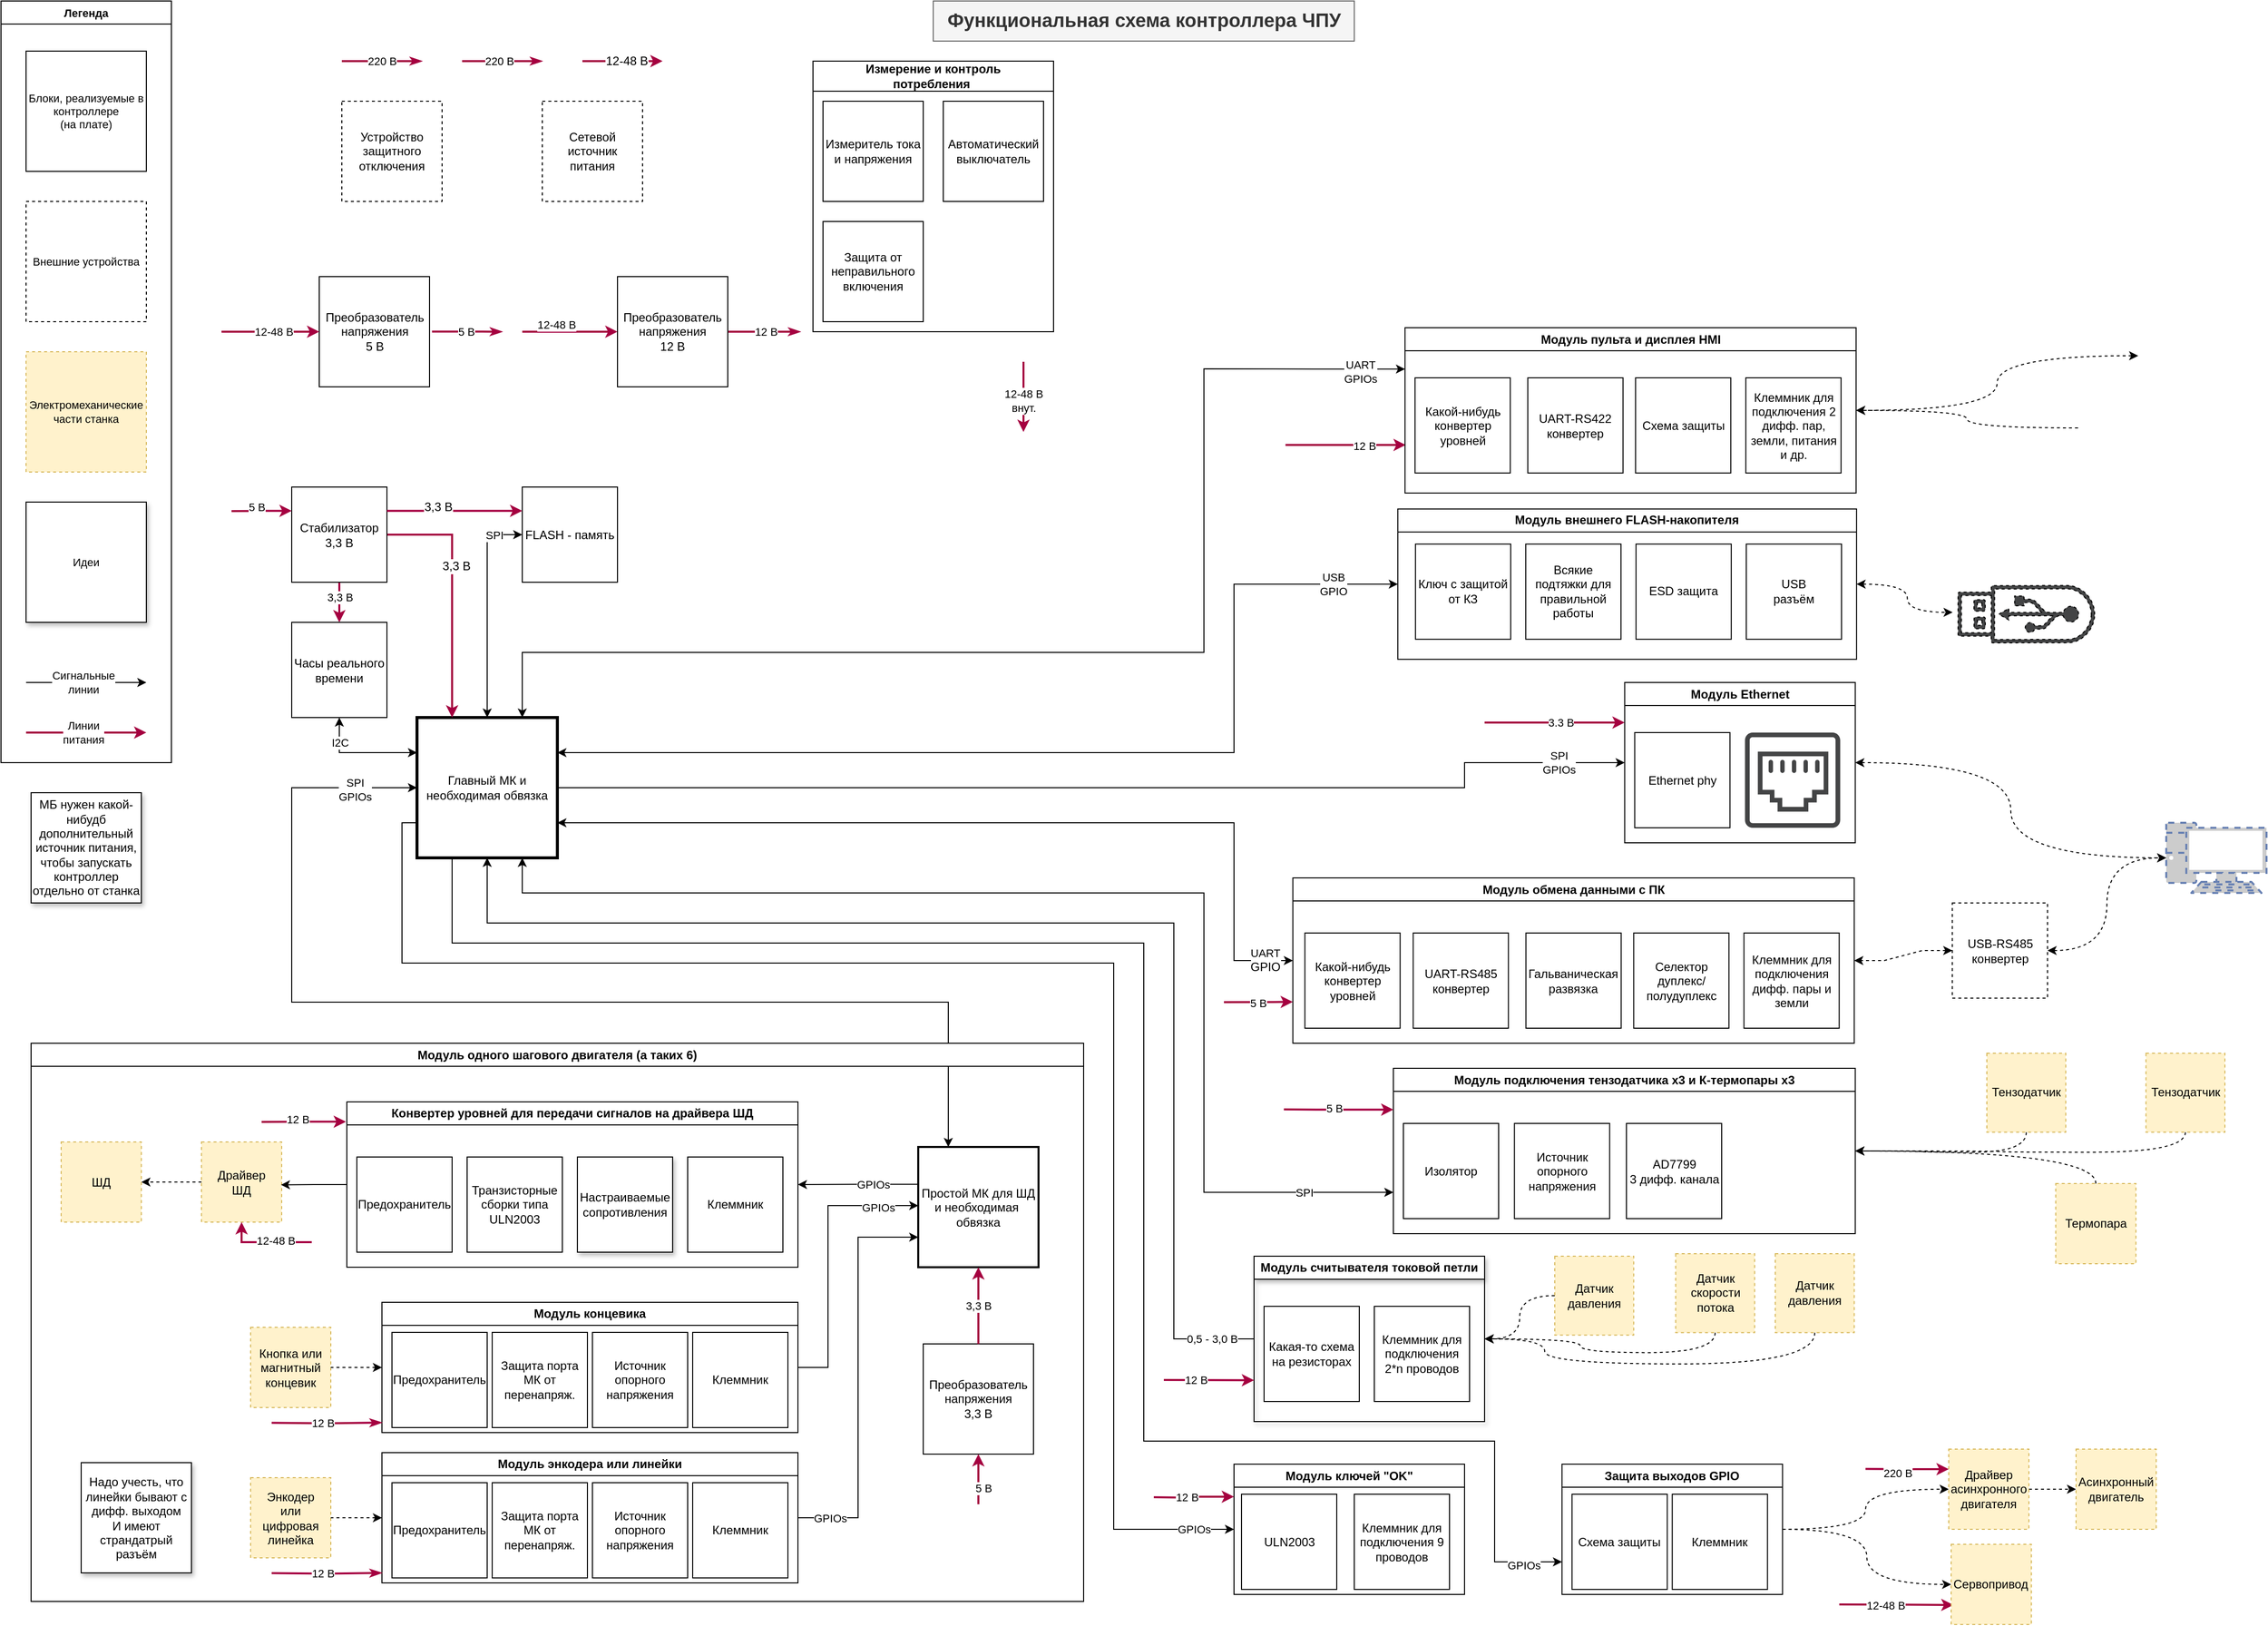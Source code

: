 <mxfile version="24.7.17">
  <diagram id="XtxOVYLxLGIWYQ7bABlL" name="Страница 1">
    <mxGraphModel dx="2427" dy="633" grid="1" gridSize="10" guides="1" tooltips="1" connect="1" arrows="1" fold="1" page="1" pageScale="1" pageWidth="1169" pageHeight="1654" math="0" shadow="0">
      <root>
        <mxCell id="0" />
        <mxCell id="1" parent="0" />
        <mxCell id="pVbGYBZl5ACskv6LGHi0-72" value="&lt;br&gt;" style="edgeStyle=orthogonalEdgeStyle;rounded=0;orthogonalLoop=1;jettySize=auto;html=1;exitX=0;exitY=0.5;exitDx=0;exitDy=0;entryX=0.25;entryY=0;entryDx=0;entryDy=0;startArrow=classic;startFill=1;" parent="1" source="pVbGYBZl5ACskv6LGHi0-56" target="JguQC3tlIlWD2cj-y8iR-35" edge="1">
          <mxGeometry relative="1" as="geometry">
            <mxPoint x="-380" y="1020" as="targetPoint" />
            <Array as="points">
              <mxPoint x="-850" y="805" />
              <mxPoint x="-850" y="1019" />
              <mxPoint x="-195" y="1019" />
            </Array>
          </mxGeometry>
        </mxCell>
        <mxCell id="pVbGYBZl5ACskv6LGHi0-81" value="SPI&lt;br&gt;GPIOs" style="edgeLabel;html=1;align=center;verticalAlign=middle;resizable=0;points=[];" parent="pVbGYBZl5ACskv6LGHi0-72" connectable="0" vertex="1">
          <mxGeometry x="-0.891" y="2" relative="1" as="geometry">
            <mxPoint as="offset" />
          </mxGeometry>
        </mxCell>
        <mxCell id="wHcfpuWDO--RyW_U96q4-1" value="&lt;font style=&quot;font-size: 19px;&quot;&gt;Функциональная схема контроллера ЧПУ&lt;/font&gt;" style="text;html=1;align=center;verticalAlign=middle;resizable=0;points=[];autosize=1;strokeColor=#666666;fillColor=#f5f5f5;fontStyle=1;fontSize=14;fontFamily=Helvetica;fontColor=#333333;" parent="1" vertex="1">
          <mxGeometry x="-210" y="20" width="420" height="40" as="geometry" />
        </mxCell>
        <mxCell id="U8s2AUAWGsYsFjCUTAQR-223" style="edgeStyle=orthogonalEdgeStyle;rounded=0;orthogonalLoop=1;jettySize=auto;html=1;shadow=0;labelBorderColor=none;strokeWidth=1;fontSize=11;startArrow=none;startFill=0;endArrow=classic;endFill=1;entryX=0;entryY=0.75;entryDx=0;entryDy=0;exitX=0.25;exitY=1;exitDx=0;exitDy=0;" parent="1" source="pVbGYBZl5ACskv6LGHi0-56" target="U8s2AUAWGsYsFjCUTAQR-147" edge="1">
          <mxGeometry relative="1" as="geometry">
            <mxPoint x="10" y="760" as="sourcePoint" />
            <mxPoint x="1010" y="1260" as="targetPoint" />
            <Array as="points">
              <mxPoint x="-690" y="960" />
              <mxPoint y="960" />
              <mxPoint y="1457" />
              <mxPoint x="350" y="1457" />
              <mxPoint x="350" y="1577" />
            </Array>
          </mxGeometry>
        </mxCell>
        <mxCell id="U8s2AUAWGsYsFjCUTAQR-231" value="GPIOs" style="edgeLabel;html=1;align=center;verticalAlign=middle;resizable=0;points=[];fontSize=11;" parent="U8s2AUAWGsYsFjCUTAQR-223" connectable="0" vertex="1">
          <mxGeometry x="0.931" y="1" relative="1" as="geometry">
            <mxPoint x="24" y="4" as="offset" />
          </mxGeometry>
        </mxCell>
        <mxCell id="OZSCHq2Q6l-4EaefAR9H-4" style="edgeStyle=orthogonalEdgeStyle;rounded=0;orthogonalLoop=1;jettySize=auto;html=1;exitX=1;exitY=0.5;exitDx=0;exitDy=0;entryX=0;entryY=0.5;entryDx=0;entryDy=0;" parent="1" source="pVbGYBZl5ACskv6LGHi0-56" target="U8s2AUAWGsYsFjCUTAQR-122" edge="1">
          <mxGeometry relative="1" as="geometry">
            <Array as="points">
              <mxPoint x="320" y="805" />
              <mxPoint x="320" y="780" />
            </Array>
            <mxPoint x="335" y="565.0" as="sourcePoint" />
          </mxGeometry>
        </mxCell>
        <mxCell id="OZSCHq2Q6l-4EaefAR9H-5" value="SPI&lt;br&gt;GPIOs" style="edgeLabel;html=1;align=center;verticalAlign=middle;resizable=0;points=[];" parent="OZSCHq2Q6l-4EaefAR9H-4" connectable="0" vertex="1">
          <mxGeometry x="0.814" y="-1" relative="1" as="geometry">
            <mxPoint x="35" y="-1" as="offset" />
          </mxGeometry>
        </mxCell>
        <mxCell id="U8s2AUAWGsYsFjCUTAQR-172" style="edgeStyle=orthogonalEdgeStyle;rounded=0;orthogonalLoop=1;jettySize=auto;html=1;exitX=0;exitY=0.75;exitDx=0;exitDy=0;shadow=0;labelBorderColor=none;strokeWidth=2;fontSize=11;startArrow=classic;startFill=1;endArrow=none;endFill=0;fillColor=#d80073;strokeColor=#A50040;" parent="1" source="wHcfpuWDO--RyW_U96q4-8" edge="1">
          <mxGeometry relative="1" as="geometry">
            <mxPoint x="80" y="1019" as="targetPoint" />
            <mxPoint x="138.74" y="1018.75" as="sourcePoint" />
            <Array as="points">
              <mxPoint x="139" y="1019" />
              <mxPoint x="60" y="1019" />
            </Array>
          </mxGeometry>
        </mxCell>
        <mxCell id="U8s2AUAWGsYsFjCUTAQR-173" value="5 В" style="edgeLabel;html=1;align=center;verticalAlign=middle;resizable=0;points=[];fontSize=11;" parent="U8s2AUAWGsYsFjCUTAQR-172" connectable="0" vertex="1">
          <mxGeometry x="0.092" y="-2" relative="1" as="geometry">
            <mxPoint x="3" y="3" as="offset" />
          </mxGeometry>
        </mxCell>
        <mxCell id="wHcfpuWDO--RyW_U96q4-8" value="Модуль обмена данными с ПК" style="swimlane;whiteSpace=wrap;html=1;fontFamily=Helvetica;fontSize=12;" parent="1" vertex="1">
          <mxGeometry x="148.74" y="895" width="560" height="165" as="geometry">
            <mxRectangle x="720" y="287.5" width="220" height="30" as="alternateBounds" />
          </mxGeometry>
        </mxCell>
        <mxCell id="wHcfpuWDO--RyW_U96q4-6" value="UART-RS485&lt;br&gt;конвертер" style="whiteSpace=wrap;html=1;aspect=fixed;fontFamily=Helvetica;fontSize=12;" parent="wHcfpuWDO--RyW_U96q4-8" vertex="1">
          <mxGeometry x="120" y="55" width="95" height="95" as="geometry" />
        </mxCell>
        <mxCell id="wHcfpuWDO--RyW_U96q4-10" value="Гальваническая развязка" style="whiteSpace=wrap;html=1;aspect=fixed;fontFamily=Helvetica;fontSize=12;" parent="wHcfpuWDO--RyW_U96q4-8" vertex="1">
          <mxGeometry x="232.5" y="55" width="95" height="95" as="geometry" />
        </mxCell>
        <mxCell id="wHcfpuWDO--RyW_U96q4-11" value="Клеммник для подключения дифф. пары и земли" style="whiteSpace=wrap;html=1;aspect=fixed;fontFamily=Helvetica;fontSize=12;" parent="wHcfpuWDO--RyW_U96q4-8" vertex="1">
          <mxGeometry x="450" y="55" width="95" height="95" as="geometry" />
        </mxCell>
        <mxCell id="wHcfpuWDO--RyW_U96q4-20" value="Селектор дуплекс/полудуплекс" style="whiteSpace=wrap;html=1;aspect=fixed;fontFamily=Helvetica;fontSize=12;" parent="wHcfpuWDO--RyW_U96q4-8" vertex="1">
          <mxGeometry x="340" y="55" width="95" height="95" as="geometry" />
        </mxCell>
        <mxCell id="U8s2AUAWGsYsFjCUTAQR-46" value="Какой-нибудь конвертер уровней" style="whiteSpace=wrap;html=1;aspect=fixed;fontFamily=Helvetica;fontSize=12;" parent="wHcfpuWDO--RyW_U96q4-8" vertex="1">
          <mxGeometry x="12" y="55" width="95" height="95" as="geometry" />
        </mxCell>
        <mxCell id="wHcfpuWDO--RyW_U96q4-9" value="" style="endArrow=classic;startArrow=classic;html=1;rounded=0;fontFamily=Helvetica;fontSize=12;exitX=1;exitY=0.75;exitDx=0;exitDy=0;entryX=0;entryY=0.5;entryDx=0;entryDy=0;edgeStyle=orthogonalEdgeStyle;" parent="1" source="pVbGYBZl5ACskv6LGHi0-56" target="wHcfpuWDO--RyW_U96q4-8" edge="1">
          <mxGeometry width="50" height="50" relative="1" as="geometry">
            <mxPoint x="335" y="600" as="sourcePoint" />
            <mxPoint x="760" y="370" as="targetPoint" />
            <Array as="points">
              <mxPoint x="90" y="840" />
              <mxPoint x="90" y="978" />
            </Array>
          </mxGeometry>
        </mxCell>
        <mxCell id="pVbGYBZl5ACskv6LGHi0-84" value="UART&lt;br style=&quot;border-color: var(--border-color); font-size: 12px;&quot;&gt;&lt;span style=&quot;font-size: 12px;&quot;&gt;GPIO&lt;/span&gt;" style="edgeLabel;html=1;align=center;verticalAlign=middle;resizable=0;points=[];" parent="wHcfpuWDO--RyW_U96q4-9" connectable="0" vertex="1">
          <mxGeometry x="0.936" y="1" relative="1" as="geometry">
            <mxPoint as="offset" />
          </mxGeometry>
        </mxCell>
        <mxCell id="wHcfpuWDO--RyW_U96q4-18" style="rounded=0;orthogonalLoop=1;jettySize=auto;html=1;exitX=0;exitY=0.75;exitDx=0;exitDy=0;fontFamily=Helvetica;fontSize=12;startArrow=classic;startFill=1;edgeStyle=orthogonalEdgeStyle;entryX=0.75;entryY=1;entryDx=0;entryDy=0;" parent="1" source="wHcfpuWDO--RyW_U96q4-13" target="pVbGYBZl5ACskv6LGHi0-56" edge="1">
          <mxGeometry relative="1" as="geometry">
            <mxPoint x="335" y="635" as="targetPoint" />
            <Array as="points">
              <mxPoint x="60" y="1209" />
              <mxPoint x="60" y="910" />
              <mxPoint x="-620" y="910" />
            </Array>
          </mxGeometry>
        </mxCell>
        <mxCell id="jusy6BD-ovIZMEx8od5t-8" value="SPI" style="edgeLabel;html=1;align=center;verticalAlign=middle;resizable=0;points=[];" parent="wHcfpuWDO--RyW_U96q4-18" connectable="0" vertex="1">
          <mxGeometry x="-0.833" y="4" relative="1" as="geometry">
            <mxPoint x="11" y="-4" as="offset" />
          </mxGeometry>
        </mxCell>
        <mxCell id="wHcfpuWDO--RyW_U96q4-13" value="Модуль подключения тензодатчика х3 и К-термопары х3" style="swimlane;whiteSpace=wrap;html=1;fontFamily=Helvetica;fontSize=12;" parent="1" vertex="1">
          <mxGeometry x="249" y="1085" width="460.76" height="165" as="geometry">
            <mxRectangle x="720" y="287.5" width="220" height="30" as="alternateBounds" />
          </mxGeometry>
        </mxCell>
        <mxCell id="wHcfpuWDO--RyW_U96q4-16" value="Источник опорного напряжения" style="whiteSpace=wrap;html=1;aspect=fixed;fontFamily=Helvetica;fontSize=12;" parent="wHcfpuWDO--RyW_U96q4-13" vertex="1">
          <mxGeometry x="120.76" y="55" width="95" height="95" as="geometry" />
        </mxCell>
        <mxCell id="wHcfpuWDO--RyW_U96q4-15" value="Изолятор" style="whiteSpace=wrap;html=1;aspect=fixed;fontFamily=Helvetica;fontSize=12;" parent="wHcfpuWDO--RyW_U96q4-13" vertex="1">
          <mxGeometry x="10" y="55" width="95" height="95" as="geometry" />
        </mxCell>
        <mxCell id="wHcfpuWDO--RyW_U96q4-26" value="AD7799&lt;br&gt;3 дифф. канала" style="whiteSpace=wrap;html=1;aspect=fixed;fontFamily=Helvetica;fontSize=12;" parent="wHcfpuWDO--RyW_U96q4-13" vertex="1">
          <mxGeometry x="232.5" y="55" width="95" height="95" as="geometry" />
        </mxCell>
        <mxCell id="wHcfpuWDO--RyW_U96q4-22" value="Сетевой источник&lt;br&gt;питания" style="whiteSpace=wrap;html=1;aspect=fixed;strokeWidth=1;fontFamily=Helvetica;fontSize=12;dashed=1;shadow=0;" parent="1" vertex="1">
          <mxGeometry x="-600" y="120" width="100" height="100" as="geometry" />
        </mxCell>
        <mxCell id="U8s2AUAWGsYsFjCUTAQR-81" value="МБ нужен какой-нибудб дополнительный источник питания, чтобы запускать контроллер отдельно от станка" style="whiteSpace=wrap;html=1;aspect=fixed;strokeWidth=1;fontFamily=Helvetica;fontSize=12;shadow=1;" parent="1" vertex="1">
          <mxGeometry x="-1110" y="810" width="110" height="110" as="geometry" />
        </mxCell>
        <mxCell id="U8s2AUAWGsYsFjCUTAQR-83" value="" style="fontColor=#0066CC;verticalAlign=top;verticalLabelPosition=bottom;labelPosition=center;align=center;html=1;outlineConnect=0;fillColor=#CCCCCC;strokeColor=#6881B3;gradientColor=none;gradientDirection=north;strokeWidth=1;shape=mxgraph.networks.pc;shadow=0;glass=0;labelBorderColor=none;sketch=0;fontSize=11;dashed=1;aspect=fixed;" parent="1" vertex="1">
          <mxGeometry x="1020" y="840" width="100" height="70" as="geometry" />
        </mxCell>
        <mxCell id="U8s2AUAWGsYsFjCUTAQR-85" style="edgeStyle=orthogonalEdgeStyle;rounded=0;orthogonalLoop=1;jettySize=auto;html=1;exitX=1;exitY=0.5;exitDx=0;exitDy=0;entryX=0;entryY=0.5;entryDx=0;entryDy=0;entryPerimeter=0;shadow=0;labelBorderColor=none;fontSize=11;startArrow=classic;startFill=1;endArrow=classic;endFill=1;dashed=1;curved=1;" parent="1" source="U8s2AUAWGsYsFjCUTAQR-84" target="U8s2AUAWGsYsFjCUTAQR-83" edge="1">
          <mxGeometry relative="1" as="geometry" />
        </mxCell>
        <mxCell id="U8s2AUAWGsYsFjCUTAQR-86" style="edgeStyle=entityRelationEdgeStyle;rounded=0;orthogonalLoop=1;jettySize=auto;html=1;exitX=0;exitY=0.5;exitDx=0;exitDy=0;entryX=1;entryY=0.5;entryDx=0;entryDy=0;shadow=0;dashed=1;labelBorderColor=none;fontSize=11;startArrow=classic;startFill=1;endArrow=classic;endFill=1;" parent="1" source="U8s2AUAWGsYsFjCUTAQR-84" target="wHcfpuWDO--RyW_U96q4-8" edge="1">
          <mxGeometry relative="1" as="geometry" />
        </mxCell>
        <mxCell id="U8s2AUAWGsYsFjCUTAQR-84" value="USB-RS485&lt;br&gt;конвертер" style="whiteSpace=wrap;html=1;aspect=fixed;fontFamily=Helvetica;fontSize=12;dashed=1;" parent="1" vertex="1">
          <mxGeometry x="806.58" y="920" width="95" height="95" as="geometry" />
        </mxCell>
        <mxCell id="Cx8Lx1t04HyD4k8cK9Ts-30" style="edgeStyle=orthogonalEdgeStyle;rounded=0;orthogonalLoop=1;jettySize=auto;html=1;exitX=0.5;exitY=1;exitDx=0;exitDy=0;entryX=1;entryY=0.5;entryDx=0;entryDy=0;curved=1;dashed=1;" parent="1" source="U8s2AUAWGsYsFjCUTAQR-90" target="wHcfpuWDO--RyW_U96q4-13" edge="1">
          <mxGeometry relative="1" as="geometry" />
        </mxCell>
        <mxCell id="U8s2AUAWGsYsFjCUTAQR-90" value="Тензодатчик" style="whiteSpace=wrap;html=1;aspect=fixed;fontFamily=Helvetica;fontSize=12;dashed=1;fillColor=#fff2cc;strokeColor=#d6b656;" parent="1" vertex="1">
          <mxGeometry x="999.76" y="1070" width="78.74" height="78.74" as="geometry" />
        </mxCell>
        <mxCell id="Cx8Lx1t04HyD4k8cK9Ts-28" style="edgeStyle=orthogonalEdgeStyle;rounded=0;orthogonalLoop=1;jettySize=auto;html=1;exitX=0.5;exitY=1;exitDx=0;exitDy=0;entryX=1;entryY=0.5;entryDx=0;entryDy=0;dashed=1;curved=1;" parent="1" source="U8s2AUAWGsYsFjCUTAQR-91" target="wHcfpuWDO--RyW_U96q4-13" edge="1">
          <mxGeometry relative="1" as="geometry" />
        </mxCell>
        <mxCell id="U8s2AUAWGsYsFjCUTAQR-91" value="Тензодатчик" style="whiteSpace=wrap;html=1;aspect=fixed;fontFamily=Helvetica;fontSize=12;dashed=1;fillColor=#fff2cc;strokeColor=#d6b656;" parent="1" vertex="1">
          <mxGeometry x="841.02" y="1070" width="78.74" height="78.74" as="geometry" />
        </mxCell>
        <mxCell id="U8s2AUAWGsYsFjCUTAQR-103" value="Легенда" style="swimlane;whiteSpace=wrap;html=1;shadow=0;glass=0;labelBorderColor=none;sketch=0;fontSize=11;gradientColor=none;" parent="1" vertex="1">
          <mxGeometry x="-1140" y="20" width="170" height="760" as="geometry" />
        </mxCell>
        <mxCell id="U8s2AUAWGsYsFjCUTAQR-104" value="Блоки, реализуемые в контроллере&lt;br&gt;(на плате)" style="whiteSpace=wrap;html=1;aspect=fixed;shadow=0;glass=0;labelBorderColor=none;sketch=0;fontSize=11;gradientColor=none;" parent="U8s2AUAWGsYsFjCUTAQR-103" vertex="1">
          <mxGeometry x="25" y="50" width="120" height="120" as="geometry" />
        </mxCell>
        <mxCell id="U8s2AUAWGsYsFjCUTAQR-106" value="Внешние устройства" style="whiteSpace=wrap;html=1;aspect=fixed;shadow=0;glass=0;labelBorderColor=none;sketch=0;fontSize=11;gradientColor=none;dashed=1;" parent="U8s2AUAWGsYsFjCUTAQR-103" vertex="1">
          <mxGeometry x="25" y="200" width="120" height="120" as="geometry" />
        </mxCell>
        <mxCell id="U8s2AUAWGsYsFjCUTAQR-107" value="Электромеханические части станка" style="whiteSpace=wrap;html=1;aspect=fixed;shadow=0;glass=0;labelBorderColor=none;sketch=0;fontSize=11;dashed=1;fillColor=#fff2cc;strokeColor=#d6b656;" parent="U8s2AUAWGsYsFjCUTAQR-103" vertex="1">
          <mxGeometry x="25" y="350" width="120" height="120" as="geometry" />
        </mxCell>
        <mxCell id="U8s2AUAWGsYsFjCUTAQR-109" value="Идеи" style="whiteSpace=wrap;html=1;aspect=fixed;shadow=1;glass=0;labelBorderColor=none;sketch=0;fontSize=11;gradientColor=none;" parent="U8s2AUAWGsYsFjCUTAQR-103" vertex="1">
          <mxGeometry x="25" y="500" width="120" height="120" as="geometry" />
        </mxCell>
        <mxCell id="U8s2AUAWGsYsFjCUTAQR-164" value="" style="endArrow=classic;html=1;rounded=0;shadow=0;labelBorderColor=none;strokeWidth=2;fontSize=11;fillColor=#d80073;strokeColor=#A50040;" parent="U8s2AUAWGsYsFjCUTAQR-103" edge="1">
          <mxGeometry width="50" height="50" relative="1" as="geometry">
            <mxPoint x="25" y="730.0" as="sourcePoint" />
            <mxPoint x="145" y="730.0" as="targetPoint" />
            <Array as="points">
              <mxPoint x="95" y="730" />
            </Array>
          </mxGeometry>
        </mxCell>
        <mxCell id="U8s2AUAWGsYsFjCUTAQR-165" value="Линии&lt;br&gt;питания" style="edgeLabel;html=1;align=center;verticalAlign=middle;resizable=0;points=[];fontSize=11;" parent="U8s2AUAWGsYsFjCUTAQR-164" connectable="0" vertex="1">
          <mxGeometry x="-0.054" relative="1" as="geometry">
            <mxPoint as="offset" />
          </mxGeometry>
        </mxCell>
        <mxCell id="U8s2AUAWGsYsFjCUTAQR-291" value="" style="endArrow=classic;html=1;rounded=0;shadow=0;labelBorderColor=none;strokeWidth=1;fontSize=11;" parent="U8s2AUAWGsYsFjCUTAQR-103" edge="1">
          <mxGeometry width="50" height="50" relative="1" as="geometry">
            <mxPoint x="25" y="680" as="sourcePoint" />
            <mxPoint x="145" y="680" as="targetPoint" />
            <Array as="points">
              <mxPoint x="95" y="680.0" />
            </Array>
          </mxGeometry>
        </mxCell>
        <mxCell id="U8s2AUAWGsYsFjCUTAQR-292" value="Сигнальные&lt;br&gt;линии" style="edgeLabel;html=1;align=center;verticalAlign=middle;resizable=0;points=[];fontSize=11;" parent="U8s2AUAWGsYsFjCUTAQR-291" connectable="0" vertex="1">
          <mxGeometry x="-0.054" relative="1" as="geometry">
            <mxPoint as="offset" />
          </mxGeometry>
        </mxCell>
        <mxCell id="U8s2AUAWGsYsFjCUTAQR-166" style="edgeStyle=orthogonalEdgeStyle;rounded=0;orthogonalLoop=1;jettySize=auto;html=1;exitX=0;exitY=0.5;exitDx=0;exitDy=0;shadow=0;labelBorderColor=none;strokeWidth=1;fontSize=11;startArrow=none;startFill=0;endArrow=classic;endFill=1;entryX=0.5;entryY=1;entryDx=0;entryDy=0;" parent="1" source="jusy6BD-ovIZMEx8od5t-2" target="pVbGYBZl5ACskv6LGHi0-56" edge="1">
          <mxGeometry relative="1" as="geometry">
            <mxPoint x="335" y="670" as="targetPoint" />
            <Array as="points">
              <mxPoint x="30" y="1355" />
              <mxPoint x="30" y="940" />
              <mxPoint x="-655" y="940" />
            </Array>
          </mxGeometry>
        </mxCell>
        <mxCell id="U8s2AUAWGsYsFjCUTAQR-167" value="0,5 - 3,0 В" style="edgeLabel;html=1;align=center;verticalAlign=middle;resizable=0;points=[];fontSize=11;" parent="U8s2AUAWGsYsFjCUTAQR-166" connectable="0" vertex="1">
          <mxGeometry x="-0.877" y="-3" relative="1" as="geometry">
            <mxPoint x="34" y="3" as="offset" />
          </mxGeometry>
        </mxCell>
        <mxCell id="jusy6BD-ovIZMEx8od5t-2" value="Модуль считывателя токовой петли" style="swimlane;whiteSpace=wrap;html=1;fontFamily=Helvetica;fontSize=12;shadow=1;" parent="1" vertex="1">
          <mxGeometry x="110" y="1272.5" width="230" height="165" as="geometry">
            <mxRectangle x="720" y="287.5" width="220" height="30" as="alternateBounds" />
          </mxGeometry>
        </mxCell>
        <mxCell id="jusy6BD-ovIZMEx8od5t-5" value="Клеммник для подключения 2*n проводов" style="whiteSpace=wrap;html=1;aspect=fixed;fontFamily=Helvetica;fontSize=12;" parent="jusy6BD-ovIZMEx8od5t-2" vertex="1">
          <mxGeometry x="120" y="50" width="95" height="95" as="geometry" />
        </mxCell>
        <mxCell id="jusy6BD-ovIZMEx8od5t-7" value="Какая-то схема на резисторах" style="whiteSpace=wrap;html=1;aspect=fixed;fontFamily=Helvetica;fontSize=12;" parent="jusy6BD-ovIZMEx8od5t-2" vertex="1">
          <mxGeometry x="10" y="50" width="95" height="95" as="geometry" />
        </mxCell>
        <mxCell id="U8s2AUAWGsYsFjCUTAQR-184" style="edgeStyle=orthogonalEdgeStyle;rounded=0;orthogonalLoop=1;jettySize=auto;html=1;shadow=0;labelBorderColor=none;strokeWidth=2;fontSize=11;startArrow=classic;startFill=1;endArrow=none;endFill=0;fillColor=#d80073;strokeColor=#A50040;exitX=0;exitY=0.25;exitDx=0;exitDy=0;" parent="1" source="U8s2AUAWGsYsFjCUTAQR-122" edge="1">
          <mxGeometry relative="1" as="geometry">
            <mxPoint x="340" y="740" as="targetPoint" />
            <mxPoint x="1070.24" y="590" as="sourcePoint" />
            <Array as="points" />
          </mxGeometry>
        </mxCell>
        <mxCell id="U8s2AUAWGsYsFjCUTAQR-185" value="3.3 В" style="edgeLabel;html=1;align=center;verticalAlign=middle;resizable=0;points=[];fontSize=11;" parent="U8s2AUAWGsYsFjCUTAQR-184" connectable="0" vertex="1">
          <mxGeometry x="-0.085" relative="1" as="geometry">
            <mxPoint as="offset" />
          </mxGeometry>
        </mxCell>
        <mxCell id="Cx8Lx1t04HyD4k8cK9Ts-37" style="edgeStyle=orthogonalEdgeStyle;rounded=0;orthogonalLoop=1;jettySize=auto;html=1;exitX=1;exitY=0.5;exitDx=0;exitDy=0;startArrow=classic;startFill=1;curved=1;dashed=1;" parent="1" source="U8s2AUAWGsYsFjCUTAQR-122" target="U8s2AUAWGsYsFjCUTAQR-83" edge="1">
          <mxGeometry relative="1" as="geometry" />
        </mxCell>
        <mxCell id="U8s2AUAWGsYsFjCUTAQR-122" value="Модуль Ethernet" style="swimlane;whiteSpace=wrap;html=1;fontFamily=Helvetica;fontSize=12;shadow=0;swimlaneLine=1;" parent="1" vertex="1">
          <mxGeometry x="479.76" y="700" width="230" height="160" as="geometry">
            <mxRectangle x="720" y="287.5" width="220" height="30" as="alternateBounds" />
          </mxGeometry>
        </mxCell>
        <mxCell id="U8s2AUAWGsYsFjCUTAQR-126" value="Ethernet phy" style="whiteSpace=wrap;html=1;aspect=fixed;fontFamily=Helvetica;fontSize=12;" parent="U8s2AUAWGsYsFjCUTAQR-122" vertex="1">
          <mxGeometry x="10" y="50" width="95" height="95" as="geometry" />
        </mxCell>
        <mxCell id="U8s2AUAWGsYsFjCUTAQR-121" value="" style="sketch=0;pointerEvents=1;shadow=0;dashed=0;html=1;strokeColor=none;fillColor=#434445;aspect=fixed;labelPosition=center;verticalLabelPosition=bottom;verticalAlign=top;align=center;outlineConnect=0;shape=mxgraph.vvd.ethernet_port;glass=0;labelBorderColor=none;strokeWidth=1;fontSize=11;" parent="U8s2AUAWGsYsFjCUTAQR-122" vertex="1">
          <mxGeometry x="120" y="50" width="95" height="95" as="geometry" />
        </mxCell>
        <mxCell id="U8s2AUAWGsYsFjCUTAQR-130" style="edgeStyle=orthogonalEdgeStyle;rounded=0;orthogonalLoop=1;jettySize=auto;html=1;exitX=0;exitY=0.5;exitDx=0;exitDy=0;entryX=1;entryY=0.5;entryDx=0;entryDy=0;shadow=0;labelBorderColor=none;fontSize=11;startArrow=none;startFill=0;endArrow=classic;endFill=1;curved=1;dashed=1;" parent="1" source="U8s2AUAWGsYsFjCUTAQR-128" target="jusy6BD-ovIZMEx8od5t-2" edge="1">
          <mxGeometry relative="1" as="geometry" />
        </mxCell>
        <mxCell id="U8s2AUAWGsYsFjCUTAQR-128" value="Датчик давления" style="whiteSpace=wrap;html=1;aspect=fixed;fontFamily=Helvetica;fontSize=12;dashed=1;fillColor=#fff2cc;strokeColor=#d6b656;" parent="1" vertex="1">
          <mxGeometry x="410" y="1272.5" width="78.74" height="78.74" as="geometry" />
        </mxCell>
        <mxCell id="Cx8Lx1t04HyD4k8cK9Ts-20" style="edgeStyle=orthogonalEdgeStyle;rounded=0;orthogonalLoop=1;jettySize=auto;html=1;exitX=0.5;exitY=1;exitDx=0;exitDy=0;entryX=1;entryY=0.5;entryDx=0;entryDy=0;dashed=1;curved=1;" parent="1" source="U8s2AUAWGsYsFjCUTAQR-129" target="jusy6BD-ovIZMEx8od5t-2" edge="1">
          <mxGeometry relative="1" as="geometry" />
        </mxCell>
        <mxCell id="U8s2AUAWGsYsFjCUTAQR-129" value="Датчик скорости потока" style="whiteSpace=wrap;html=1;aspect=fixed;fontFamily=Helvetica;fontSize=12;dashed=1;fillColor=#fff2cc;strokeColor=#d6b656;" parent="1" vertex="1">
          <mxGeometry x="530.63" y="1270.0" width="78.74" height="78.74" as="geometry" />
        </mxCell>
        <mxCell id="U8s2AUAWGsYsFjCUTAQR-139" value="Измерение и контроль&lt;div&gt;потребления&amp;nbsp;&lt;/div&gt;" style="swimlane;whiteSpace=wrap;html=1;fontFamily=Helvetica;fontSize=12;shadow=0;rotation=0;startSize=30;" parent="1" vertex="1">
          <mxGeometry x="-330" y="80" width="240" height="270" as="geometry">
            <mxRectangle x="-360" y="90" width="220" height="30" as="alternateBounds" />
          </mxGeometry>
        </mxCell>
        <mxCell id="U8s2AUAWGsYsFjCUTAQR-140" value="Измеритель тока и напряжения" style="whiteSpace=wrap;html=1;aspect=fixed;fontFamily=Helvetica;fontSize=12;rotation=0;shadow=0;" parent="U8s2AUAWGsYsFjCUTAQR-139" vertex="1">
          <mxGeometry x="10" y="40" width="100" height="100" as="geometry" />
        </mxCell>
        <mxCell id="pVbGYBZl5ACskv6LGHi0-33" value="Автоматический выключатель" style="whiteSpace=wrap;html=1;aspect=fixed;fontFamily=Helvetica;fontSize=12;rotation=0;shadow=0;" parent="U8s2AUAWGsYsFjCUTAQR-139" vertex="1">
          <mxGeometry x="130" y="40" width="100" height="100" as="geometry" />
        </mxCell>
        <mxCell id="pVbGYBZl5ACskv6LGHi0-31" value="Защита от неправильного включения" style="whiteSpace=wrap;html=1;aspect=fixed;fontFamily=Helvetica;fontSize=12;rotation=0;shadow=0;" parent="U8s2AUAWGsYsFjCUTAQR-139" vertex="1">
          <mxGeometry x="10" y="160" width="100" height="100" as="geometry" />
        </mxCell>
        <mxCell id="U8s2AUAWGsYsFjCUTAQR-161" style="edgeStyle=orthogonalEdgeStyle;rounded=0;orthogonalLoop=1;jettySize=auto;html=1;exitX=1;exitY=0.5;exitDx=0;exitDy=0;entryX=0;entryY=0.5;entryDx=0;entryDy=0;shadow=0;labelBorderColor=none;strokeWidth=1;fontSize=11;startArrow=none;startFill=0;endArrow=classic;endFill=1;dashed=1;elbow=vertical;curved=1;" parent="1" source="U8s2AUAWGsYsFjCUTAQR-147" target="U8s2AUAWGsYsFjCUTAQR-160" edge="1">
          <mxGeometry relative="1" as="geometry" />
        </mxCell>
        <mxCell id="U8s2AUAWGsYsFjCUTAQR-147" value="Защита выходов GPIO" style="swimlane;whiteSpace=wrap;html=1;fontFamily=Helvetica;fontSize=12;" parent="1" vertex="1">
          <mxGeometry x="417.21" y="1480" width="220" height="130" as="geometry">
            <mxRectangle x="720" y="287.5" width="220" height="30" as="alternateBounds" />
          </mxGeometry>
        </mxCell>
        <mxCell id="U8s2AUAWGsYsFjCUTAQR-148" value="Клеммник" style="whiteSpace=wrap;html=1;aspect=fixed;fontFamily=Helvetica;fontSize=12;" parent="U8s2AUAWGsYsFjCUTAQR-147" vertex="1">
          <mxGeometry x="110" y="30" width="95" height="95" as="geometry" />
        </mxCell>
        <mxCell id="U8s2AUAWGsYsFjCUTAQR-150" value="Схема защиты" style="whiteSpace=wrap;html=1;aspect=fixed;fontFamily=Helvetica;fontSize=12;" parent="U8s2AUAWGsYsFjCUTAQR-147" vertex="1">
          <mxGeometry x="10" y="30" width="95" height="95" as="geometry" />
        </mxCell>
        <mxCell id="U8s2AUAWGsYsFjCUTAQR-158" value="Асинхронный двигатель" style="whiteSpace=wrap;html=1;aspect=fixed;fontFamily=Helvetica;fontSize=12;dashed=1;shadow=0;fillColor=#fff2cc;strokeColor=#d6b656;gradientColor=none;" parent="1" vertex="1">
          <mxGeometry x="930.0" y="1465" width="80" height="80" as="geometry" />
        </mxCell>
        <mxCell id="U8s2AUAWGsYsFjCUTAQR-159" style="edgeStyle=orthogonalEdgeStyle;rounded=0;orthogonalLoop=1;jettySize=auto;html=1;exitX=1;exitY=0.5;exitDx=0;exitDy=0;dashed=1;startArrow=none;startFill=0;shadow=0;" parent="1" source="U8s2AUAWGsYsFjCUTAQR-160" target="U8s2AUAWGsYsFjCUTAQR-158" edge="1">
          <mxGeometry relative="1" as="geometry" />
        </mxCell>
        <mxCell id="U8s2AUAWGsYsFjCUTAQR-219" style="edgeStyle=orthogonalEdgeStyle;rounded=0;orthogonalLoop=1;jettySize=auto;html=1;exitX=0;exitY=0.25;exitDx=0;exitDy=0;shadow=0;labelBorderColor=none;strokeWidth=2;fontSize=11;startArrow=classic;startFill=1;endArrow=none;endFill=0;fillColor=#d80073;strokeColor=#A50040;" parent="1" source="U8s2AUAWGsYsFjCUTAQR-160" edge="1">
          <mxGeometry relative="1" as="geometry">
            <mxPoint x="720.0" y="1484.778" as="targetPoint" />
          </mxGeometry>
        </mxCell>
        <mxCell id="U8s2AUAWGsYsFjCUTAQR-221" value="220 В" style="edgeLabel;html=1;align=center;verticalAlign=middle;resizable=0;points=[];fontSize=11;" parent="U8s2AUAWGsYsFjCUTAQR-219" connectable="0" vertex="1">
          <mxGeometry x="0.231" y="4" relative="1" as="geometry">
            <mxPoint as="offset" />
          </mxGeometry>
        </mxCell>
        <mxCell id="U8s2AUAWGsYsFjCUTAQR-160" value="Драйвер&lt;br&gt;асинхронного&lt;br&gt;двигателя" style="whiteSpace=wrap;html=1;aspect=fixed;fontFamily=Helvetica;fontSize=12;dashed=1;shadow=0;fillColor=#fff2cc;strokeColor=#d6b656;gradientColor=none;" parent="1" vertex="1">
          <mxGeometry x="803.0" y="1465" width="80" height="80" as="geometry" />
        </mxCell>
        <mxCell id="U8s2AUAWGsYsFjCUTAQR-168" value="" style="endArrow=classic;html=1;rounded=0;shadow=0;labelBorderColor=none;strokeWidth=2;fontSize=11;entryX=0;entryY=0.75;entryDx=0;entryDy=0;fillColor=#d80073;strokeColor=#A50040;" parent="1" target="jusy6BD-ovIZMEx8od5t-2" edge="1">
          <mxGeometry width="50" height="50" relative="1" as="geometry">
            <mxPoint x="20" y="1396" as="sourcePoint" />
            <mxPoint x="50" y="1382.5" as="targetPoint" />
          </mxGeometry>
        </mxCell>
        <mxCell id="U8s2AUAWGsYsFjCUTAQR-169" value="12 В" style="edgeLabel;html=1;align=center;verticalAlign=middle;resizable=0;points=[];fontSize=11;" parent="U8s2AUAWGsYsFjCUTAQR-168" connectable="0" vertex="1">
          <mxGeometry x="-0.224" y="-4" relative="1" as="geometry">
            <mxPoint x="-3" y="-4" as="offset" />
          </mxGeometry>
        </mxCell>
        <mxCell id="U8s2AUAWGsYsFjCUTAQR-176" style="edgeStyle=orthogonalEdgeStyle;rounded=0;orthogonalLoop=1;jettySize=auto;html=1;exitX=0;exitY=0.25;exitDx=0;exitDy=0;shadow=0;labelBorderColor=none;strokeWidth=2;fontSize=11;startArrow=classic;startFill=1;endArrow=none;endFill=0;fillColor=#d80073;strokeColor=#A50040;" parent="1" source="wHcfpuWDO--RyW_U96q4-13" edge="1">
          <mxGeometry relative="1" as="geometry">
            <mxPoint x="139.76" y="1126" as="targetPoint" />
            <mxPoint x="251.57" y="1132.5" as="sourcePoint" />
            <Array as="points">
              <mxPoint x="171.76" y="1126" />
              <mxPoint x="149.76" y="1126" />
            </Array>
          </mxGeometry>
        </mxCell>
        <mxCell id="U8s2AUAWGsYsFjCUTAQR-177" value="5 В" style="edgeLabel;html=1;align=center;verticalAlign=middle;resizable=0;points=[];fontSize=11;" parent="U8s2AUAWGsYsFjCUTAQR-176" connectable="0" vertex="1">
          <mxGeometry x="0.092" y="-2" relative="1" as="geometry">
            <mxPoint as="offset" />
          </mxGeometry>
        </mxCell>
        <mxCell id="U8s2AUAWGsYsFjCUTAQR-211" style="edgeStyle=orthogonalEdgeStyle;rounded=0;orthogonalLoop=1;jettySize=auto;html=1;exitX=1;exitY=0.5;exitDx=0;exitDy=0;entryX=0;entryY=0.5;entryDx=0;entryDy=0;shadow=0;labelBorderColor=none;strokeWidth=1;fontSize=11;startArrow=none;startFill=0;endArrow=classic;endFill=1;dashed=1;elbow=vertical;curved=1;" parent="1" source="U8s2AUAWGsYsFjCUTAQR-147" target="U8s2AUAWGsYsFjCUTAQR-217" edge="1">
          <mxGeometry relative="1" as="geometry">
            <mxPoint x="398.86" y="1445" as="sourcePoint" />
          </mxGeometry>
        </mxCell>
        <mxCell id="U8s2AUAWGsYsFjCUTAQR-220" style="edgeStyle=orthogonalEdgeStyle;rounded=0;orthogonalLoop=1;jettySize=auto;html=1;exitX=0.029;exitY=0.756;exitDx=0;exitDy=0;shadow=0;labelBorderColor=none;strokeWidth=2;fontSize=11;startArrow=classic;startFill=1;endArrow=none;endFill=0;fillColor=#d80073;strokeColor=#A50040;exitPerimeter=0;" parent="1" source="U8s2AUAWGsYsFjCUTAQR-217" edge="1">
          <mxGeometry relative="1" as="geometry">
            <mxPoint x="693.81" y="1619.998" as="targetPoint" />
            <mxPoint x="799.24" y="1620.22" as="sourcePoint" />
          </mxGeometry>
        </mxCell>
        <mxCell id="U8s2AUAWGsYsFjCUTAQR-222" value="12-48 В" style="edgeLabel;html=1;align=center;verticalAlign=middle;resizable=0;points=[];fontSize=11;" parent="U8s2AUAWGsYsFjCUTAQR-220" connectable="0" vertex="1">
          <mxGeometry x="0.193" y="1" relative="1" as="geometry">
            <mxPoint as="offset" />
          </mxGeometry>
        </mxCell>
        <mxCell id="U8s2AUAWGsYsFjCUTAQR-217" value="Сервопривод" style="whiteSpace=wrap;html=1;aspect=fixed;fontFamily=Helvetica;fontSize=12;dashed=1;shadow=0;fillColor=#fff2cc;strokeColor=#d6b656;gradientColor=none;" parent="1" vertex="1">
          <mxGeometry x="805.43" y="1560" width="80" height="80" as="geometry" />
        </mxCell>
        <mxCell id="U8s2AUAWGsYsFjCUTAQR-265" style="edgeStyle=orthogonalEdgeStyle;rounded=0;orthogonalLoop=1;jettySize=auto;html=1;exitX=0;exitY=0.5;exitDx=0;exitDy=0;entryX=0;entryY=0.75;entryDx=0;entryDy=0;shadow=0;labelBorderColor=none;strokeWidth=1;fontSize=11;startArrow=classic;startFill=1;endArrow=none;endFill=0;" parent="1" source="pVbGYBZl5ACskv6LGHi0-28" target="pVbGYBZl5ACskv6LGHi0-56" edge="1">
          <mxGeometry relative="1" as="geometry">
            <mxPoint x="490" y="1535" as="sourcePoint" />
            <mxPoint x="230" y="670" as="targetPoint" />
            <Array as="points">
              <mxPoint x="-30" y="1545" />
              <mxPoint x="-30" y="980" />
              <mxPoint x="-740" y="980" />
              <mxPoint x="-740" y="840" />
            </Array>
          </mxGeometry>
        </mxCell>
        <mxCell id="U8s2AUAWGsYsFjCUTAQR-279" style="edgeStyle=orthogonalEdgeStyle;rounded=0;orthogonalLoop=1;jettySize=auto;html=1;shadow=0;labelBorderColor=none;strokeWidth=1;fontSize=11;startArrow=classic;startFill=1;endArrow=classic;endFill=1;entryX=0.75;entryY=0;entryDx=0;entryDy=0;exitX=0;exitY=0.25;exitDx=0;exitDy=0;" parent="1" source="U8s2AUAWGsYsFjCUTAQR-270" target="pVbGYBZl5ACskv6LGHi0-56" edge="1">
          <mxGeometry relative="1" as="geometry">
            <mxPoint x="220" y="390" as="sourcePoint" />
            <mxPoint x="300" y="290" as="targetPoint" />
            <Array as="points">
              <mxPoint x="170" y="387" />
              <mxPoint x="60" y="387" />
              <mxPoint x="60" y="670" />
              <mxPoint x="-620" y="670" />
            </Array>
          </mxGeometry>
        </mxCell>
        <mxCell id="U8s2AUAWGsYsFjCUTAQR-280" value="UART&lt;br&gt;GPIOs" style="edgeLabel;html=1;align=center;verticalAlign=middle;resizable=0;points=[];fontSize=11;" parent="U8s2AUAWGsYsFjCUTAQR-279" connectable="0" vertex="1">
          <mxGeometry x="-0.894" y="1" relative="1" as="geometry">
            <mxPoint x="20" y="2" as="offset" />
          </mxGeometry>
        </mxCell>
        <mxCell id="U8s2AUAWGsYsFjCUTAQR-281" style="edgeStyle=orthogonalEdgeStyle;rounded=0;orthogonalLoop=1;jettySize=auto;html=1;shadow=0;labelBorderColor=none;strokeWidth=2;fontSize=11;startArrow=classic;startFill=1;endArrow=none;endFill=0;fillColor=#d80073;strokeColor=#A50040;" parent="1" edge="1">
          <mxGeometry relative="1" as="geometry">
            <mxPoint x="141.37" y="463" as="targetPoint" />
            <Array as="points">
              <mxPoint x="240.94" y="463" />
              <mxPoint x="150.94" y="463" />
            </Array>
            <mxPoint x="261.37" y="463" as="sourcePoint" />
          </mxGeometry>
        </mxCell>
        <mxCell id="U8s2AUAWGsYsFjCUTAQR-282" value="12 В" style="edgeLabel;html=1;align=center;verticalAlign=middle;resizable=0;points=[];fontSize=11;" parent="U8s2AUAWGsYsFjCUTAQR-281" connectable="0" vertex="1">
          <mxGeometry x="-0.298" y="1" relative="1" as="geometry">
            <mxPoint as="offset" />
          </mxGeometry>
        </mxCell>
        <mxCell id="U8s2AUAWGsYsFjCUTAQR-270" value="Модуль пульта и дисплея HMI" style="swimlane;whiteSpace=wrap;html=1;fontFamily=Helvetica;fontSize=12;" parent="1" vertex="1">
          <mxGeometry x="260.61" y="346" width="450" height="165" as="geometry">
            <mxRectangle x="720" y="287.5" width="220" height="30" as="alternateBounds" />
          </mxGeometry>
        </mxCell>
        <mxCell id="U8s2AUAWGsYsFjCUTAQR-271" value="UART-RS422&lt;br&gt;конвертер" style="whiteSpace=wrap;html=1;aspect=fixed;fontFamily=Helvetica;fontSize=12;" parent="U8s2AUAWGsYsFjCUTAQR-270" vertex="1">
          <mxGeometry x="122.5" y="50" width="95" height="95" as="geometry" />
        </mxCell>
        <mxCell id="U8s2AUAWGsYsFjCUTAQR-273" value="Клеммник для подключения 2 дифф. пар, земли, питания и др." style="whiteSpace=wrap;html=1;aspect=fixed;fontFamily=Helvetica;fontSize=12;" parent="U8s2AUAWGsYsFjCUTAQR-270" vertex="1">
          <mxGeometry x="340" y="50" width="95" height="95" as="geometry" />
        </mxCell>
        <mxCell id="U8s2AUAWGsYsFjCUTAQR-275" value="Какой-нибудь конвертер уровней" style="whiteSpace=wrap;html=1;aspect=fixed;fontFamily=Helvetica;fontSize=12;" parent="U8s2AUAWGsYsFjCUTAQR-270" vertex="1">
          <mxGeometry x="10" y="50" width="95" height="95" as="geometry" />
        </mxCell>
        <mxCell id="U8s2AUAWGsYsFjCUTAQR-278" value="Схема защиты" style="whiteSpace=wrap;html=1;aspect=fixed;fontFamily=Helvetica;fontSize=12;" parent="U8s2AUAWGsYsFjCUTAQR-270" vertex="1">
          <mxGeometry x="230" y="50" width="95" height="95" as="geometry" />
        </mxCell>
        <mxCell id="U8s2AUAWGsYsFjCUTAQR-277" style="edgeStyle=orthogonalEdgeStyle;rounded=0;orthogonalLoop=1;jettySize=auto;html=1;exitX=0.5;exitY=0;exitDx=0;exitDy=0;entryX=1;entryY=0.5;entryDx=0;entryDy=0;shadow=0;labelBorderColor=none;strokeWidth=1;fontSize=11;startArrow=classic;startFill=1;endArrow=classic;endFill=1;curved=1;dashed=1;" parent="1" source="U8s2AUAWGsYsFjCUTAQR-276" target="U8s2AUAWGsYsFjCUTAQR-270" edge="1">
          <mxGeometry relative="1" as="geometry" />
        </mxCell>
        <mxCell id="U8s2AUAWGsYsFjCUTAQR-276" value="" style="shape=image;html=1;verticalAlign=top;verticalLabelPosition=bottom;labelBackgroundColor=#ffffff;imageAspect=0;aspect=fixed;image=https://cdn2.iconfinder.com/data/icons/essential-web-3/50/game-control-entertainment-joy-panel-128.png;shadow=0;glass=0;labelBorderColor=none;strokeWidth=1;fontSize=11;gradientColor=none;rotation=-90;imageBorder=none;imageBackground=none;" parent="1" vertex="1">
          <mxGeometry x="992.0" y="310" width="128" height="128" as="geometry" />
        </mxCell>
        <mxCell id="U8s2AUAWGsYsFjCUTAQR-297" style="edgeStyle=orthogonalEdgeStyle;rounded=0;orthogonalLoop=1;jettySize=auto;html=1;shadow=0;labelBorderColor=none;strokeWidth=2;fontSize=11;startArrow=none;startFill=0;endArrow=classicThin;endFill=1;fillColor=#d80073;strokeColor=#A50040;" parent="1" edge="1">
          <mxGeometry relative="1" as="geometry">
            <mxPoint x="-800" y="80" as="sourcePoint" />
            <mxPoint x="-720" y="80" as="targetPoint" />
          </mxGeometry>
        </mxCell>
        <mxCell id="U8s2AUAWGsYsFjCUTAQR-298" value="220 В" style="edgeLabel;html=1;align=center;verticalAlign=middle;resizable=0;points=[];fontSize=11;" parent="U8s2AUAWGsYsFjCUTAQR-297" connectable="0" vertex="1">
          <mxGeometry x="0.291" y="3" relative="1" as="geometry">
            <mxPoint x="-12" y="3" as="offset" />
          </mxGeometry>
        </mxCell>
        <mxCell id="U8s2AUAWGsYsFjCUTAQR-285" value="" style="shape=image;html=1;verticalAlign=top;verticalLabelPosition=bottom;labelBackgroundColor=#ffffff;imageAspect=0;aspect=fixed;image=https://cdn0.iconfinder.com/data/icons/iconsweets2/40/power_supply_3.png;shadow=0;glass=0;labelBorderColor=none;strokeWidth=1;fontSize=11;gradientColor=none;dashed=1;imageBackground=none;" parent="1" vertex="1">
          <mxGeometry x="-940" y="127.5" width="120" height="120" as="geometry" />
        </mxCell>
        <mxCell id="U8s2AUAWGsYsFjCUTAQR-294" style="edgeStyle=orthogonalEdgeStyle;rounded=0;orthogonalLoop=1;jettySize=auto;html=1;shadow=0;labelBorderColor=none;strokeWidth=2;fontSize=11;startArrow=none;startFill=0;endArrow=classicThin;endFill=1;fillColor=#d80073;strokeColor=#A50040;" parent="1" edge="1">
          <mxGeometry relative="1" as="geometry">
            <mxPoint x="-680" y="80.0" as="sourcePoint" />
            <mxPoint x="-600" y="80.0" as="targetPoint" />
          </mxGeometry>
        </mxCell>
        <mxCell id="U8s2AUAWGsYsFjCUTAQR-295" value="220 В" style="edgeLabel;html=1;align=center;verticalAlign=middle;resizable=0;points=[];fontSize=11;" parent="U8s2AUAWGsYsFjCUTAQR-294" connectable="0" vertex="1">
          <mxGeometry x="-0.173" y="-1" relative="1" as="geometry">
            <mxPoint x="4" y="-1" as="offset" />
          </mxGeometry>
        </mxCell>
        <mxCell id="U8s2AUAWGsYsFjCUTAQR-293" value="Устройство защитного отключения" style="whiteSpace=wrap;html=1;aspect=fixed;strokeWidth=1;fontFamily=Helvetica;fontSize=12;dashed=1;" parent="1" vertex="1">
          <mxGeometry x="-800" y="120" width="100" height="100" as="geometry" />
        </mxCell>
        <mxCell id="JguQC3tlIlWD2cj-y8iR-43" value="Модуль одного шагового двигателя (а таких 6)" style="swimlane;whiteSpace=wrap;html=1;" parent="1" vertex="1">
          <mxGeometry x="-1110" y="1060" width="1050" height="557" as="geometry">
            <mxRectangle x="-770" y="1673" width="260" height="30" as="alternateBounds" />
          </mxGeometry>
        </mxCell>
        <mxCell id="pVbGYBZl5ACskv6LGHi0-77" style="edgeStyle=orthogonalEdgeStyle;rounded=0;orthogonalLoop=1;jettySize=auto;html=1;exitX=0.006;exitY=0.31;exitDx=0;exitDy=0;entryX=1;entryY=0.5;entryDx=0;entryDy=0;exitPerimeter=0;" parent="JguQC3tlIlWD2cj-y8iR-43" source="JguQC3tlIlWD2cj-y8iR-35" target="JguQC3tlIlWD2cj-y8iR-38" edge="1">
          <mxGeometry relative="1" as="geometry" />
        </mxCell>
        <mxCell id="pVbGYBZl5ACskv6LGHi0-79" value="GPIOs" style="edgeLabel;html=1;align=center;verticalAlign=middle;resizable=0;points=[];" parent="pVbGYBZl5ACskv6LGHi0-77" connectable="0" vertex="1">
          <mxGeometry x="0.087" y="1" relative="1" as="geometry">
            <mxPoint x="20" y="-1" as="offset" />
          </mxGeometry>
        </mxCell>
        <mxCell id="JguQC3tlIlWD2cj-y8iR-35" value="Простой МК для ШД и необходимая&amp;nbsp; обвязка" style="whiteSpace=wrap;html=1;aspect=fixed;fontFamily=Helvetica;fontSize=12;strokeWidth=2;" parent="JguQC3tlIlWD2cj-y8iR-43" vertex="1">
          <mxGeometry x="885" y="103.5" width="120" height="120" as="geometry" />
        </mxCell>
        <mxCell id="JguQC3tlIlWD2cj-y8iR-77" style="edgeStyle=orthogonalEdgeStyle;rounded=0;orthogonalLoop=1;jettySize=auto;html=1;exitX=1;exitY=0.5;exitDx=0;exitDy=0;" parent="JguQC3tlIlWD2cj-y8iR-43" source="JguQC3tlIlWD2cj-y8iR-21" edge="1">
          <mxGeometry relative="1" as="geometry">
            <mxPoint x="885" y="162" as="targetPoint" />
            <Array as="points">
              <mxPoint x="795" y="324" />
              <mxPoint x="795" y="162" />
              <mxPoint x="885" y="162" />
            </Array>
          </mxGeometry>
        </mxCell>
        <mxCell id="JguQC3tlIlWD2cj-y8iR-80" value="GPIOs" style="edgeLabel;html=1;align=center;verticalAlign=middle;resizable=0;points=[];" parent="JguQC3tlIlWD2cj-y8iR-77" connectable="0" vertex="1">
          <mxGeometry x="-0.752" relative="1" as="geometry">
            <mxPoint x="50" y="-155" as="offset" />
          </mxGeometry>
        </mxCell>
        <mxCell id="JguQC3tlIlWD2cj-y8iR-21" value="Модуль концевика" style="swimlane;whiteSpace=wrap;html=1;fontFamily=Helvetica;fontSize=12;" parent="JguQC3tlIlWD2cj-y8iR-43" vertex="1">
          <mxGeometry x="350" y="258.5" width="415" height="130" as="geometry">
            <mxRectangle x="720" y="287.5" width="220" height="30" as="alternateBounds" />
          </mxGeometry>
        </mxCell>
        <mxCell id="JguQC3tlIlWD2cj-y8iR-22" value="Защита порта МК от перенапряж." style="whiteSpace=wrap;html=1;aspect=fixed;fontFamily=Helvetica;fontSize=12;" parent="JguQC3tlIlWD2cj-y8iR-21" vertex="1">
          <mxGeometry x="110" y="30" width="95" height="95" as="geometry" />
        </mxCell>
        <mxCell id="JguQC3tlIlWD2cj-y8iR-23" value="Источник опорного напряжения" style="whiteSpace=wrap;html=1;aspect=fixed;fontFamily=Helvetica;fontSize=12;" parent="JguQC3tlIlWD2cj-y8iR-21" vertex="1">
          <mxGeometry x="210" y="30" width="95" height="95" as="geometry" />
        </mxCell>
        <mxCell id="JguQC3tlIlWD2cj-y8iR-24" value="Предохранитель" style="whiteSpace=wrap;html=1;aspect=fixed;fontFamily=Helvetica;fontSize=12;" parent="JguQC3tlIlWD2cj-y8iR-21" vertex="1">
          <mxGeometry x="10" y="30" width="95" height="95" as="geometry" />
        </mxCell>
        <mxCell id="JguQC3tlIlWD2cj-y8iR-25" value="Клеммник" style="whiteSpace=wrap;html=1;aspect=fixed;fontFamily=Helvetica;fontSize=12;" parent="JguQC3tlIlWD2cj-y8iR-21" vertex="1">
          <mxGeometry x="310" y="30" width="95" height="95" as="geometry" />
        </mxCell>
        <mxCell id="JguQC3tlIlWD2cj-y8iR-26" value="Кнопка или магнитный концевик" style="whiteSpace=wrap;html=1;aspect=fixed;shadow=0;strokeWidth=1;dashed=1;fillColor=#fff2cc;strokeColor=#d6b656;gradientColor=none;" parent="JguQC3tlIlWD2cj-y8iR-43" vertex="1">
          <mxGeometry x="219" y="283.5" width="80" height="80" as="geometry" />
        </mxCell>
        <mxCell id="JguQC3tlIlWD2cj-y8iR-27" value="" style="endArrow=none;startArrow=classic;html=1;rounded=0;entryX=1;entryY=0.5;entryDx=0;entryDy=0;dashed=1;exitX=0;exitY=0.5;exitDx=0;exitDy=0;startFill=1;endFill=0;" parent="JguQC3tlIlWD2cj-y8iR-43" source="JguQC3tlIlWD2cj-y8iR-21" target="JguQC3tlIlWD2cj-y8iR-26" edge="1">
          <mxGeometry width="50" height="50" relative="1" as="geometry">
            <mxPoint x="329" y="368.5" as="sourcePoint" />
            <mxPoint x="690" y="338.5" as="targetPoint" />
          </mxGeometry>
        </mxCell>
        <mxCell id="JguQC3tlIlWD2cj-y8iR-33" style="edgeStyle=orthogonalEdgeStyle;rounded=0;orthogonalLoop=1;jettySize=auto;html=1;exitX=1;exitY=0.5;exitDx=0;exitDy=0;shadow=0;labelBorderColor=none;strokeWidth=2;fontSize=11;startArrow=none;startFill=0;endArrow=classicThin;endFill=1;elbow=vertical;fillColor=#d80073;strokeColor=#A50040;" parent="JguQC3tlIlWD2cj-y8iR-43" edge="1">
          <mxGeometry relative="1" as="geometry">
            <mxPoint x="350" y="378.499" as="targetPoint" />
            <mxPoint x="240" y="378.76" as="sourcePoint" />
          </mxGeometry>
        </mxCell>
        <mxCell id="JguQC3tlIlWD2cj-y8iR-34" value="12 В" style="edgeLabel;html=1;align=center;verticalAlign=middle;resizable=0;points=[];fontSize=11;" parent="JguQC3tlIlWD2cj-y8iR-33" connectable="0" vertex="1">
          <mxGeometry x="-0.303" y="-1" relative="1" as="geometry">
            <mxPoint x="12" y="-1" as="offset" />
          </mxGeometry>
        </mxCell>
        <mxCell id="JguQC3tlIlWD2cj-y8iR-78" style="edgeStyle=orthogonalEdgeStyle;rounded=0;orthogonalLoop=1;jettySize=auto;html=1;exitX=1;exitY=0.5;exitDx=0;exitDy=0;entryX=0;entryY=0.75;entryDx=0;entryDy=0;" parent="JguQC3tlIlWD2cj-y8iR-43" source="JguQC3tlIlWD2cj-y8iR-44" target="JguQC3tlIlWD2cj-y8iR-35" edge="1">
          <mxGeometry relative="1" as="geometry">
            <mxPoint x="885" y="232" as="targetPoint" />
          </mxGeometry>
        </mxCell>
        <mxCell id="JguQC3tlIlWD2cj-y8iR-81" value="GPIOs" style="edgeLabel;html=1;align=center;verticalAlign=middle;resizable=0;points=[];" parent="JguQC3tlIlWD2cj-y8iR-78" connectable="0" vertex="1">
          <mxGeometry x="-0.839" y="-2" relative="1" as="geometry">
            <mxPoint y="-2" as="offset" />
          </mxGeometry>
        </mxCell>
        <mxCell id="JguQC3tlIlWD2cj-y8iR-44" value="Модуль энкодера или линейки" style="swimlane;whiteSpace=wrap;html=1;fontFamily=Helvetica;fontSize=12;" parent="JguQC3tlIlWD2cj-y8iR-43" vertex="1">
          <mxGeometry x="350" y="408.5" width="415" height="130" as="geometry">
            <mxRectangle x="720" y="287.5" width="220" height="30" as="alternateBounds" />
          </mxGeometry>
        </mxCell>
        <mxCell id="JguQC3tlIlWD2cj-y8iR-45" value="Защита порта МК от перенапряж." style="whiteSpace=wrap;html=1;aspect=fixed;fontFamily=Helvetica;fontSize=12;" parent="JguQC3tlIlWD2cj-y8iR-44" vertex="1">
          <mxGeometry x="110" y="30" width="95" height="95" as="geometry" />
        </mxCell>
        <mxCell id="JguQC3tlIlWD2cj-y8iR-46" value="Источник опорного напряжения" style="whiteSpace=wrap;html=1;aspect=fixed;fontFamily=Helvetica;fontSize=12;" parent="JguQC3tlIlWD2cj-y8iR-44" vertex="1">
          <mxGeometry x="210" y="30" width="95" height="95" as="geometry" />
        </mxCell>
        <mxCell id="JguQC3tlIlWD2cj-y8iR-47" value="Предохранитель" style="whiteSpace=wrap;html=1;aspect=fixed;fontFamily=Helvetica;fontSize=12;" parent="JguQC3tlIlWD2cj-y8iR-44" vertex="1">
          <mxGeometry x="10" y="30" width="95" height="95" as="geometry" />
        </mxCell>
        <mxCell id="JguQC3tlIlWD2cj-y8iR-48" value="Клеммник" style="whiteSpace=wrap;html=1;aspect=fixed;fontFamily=Helvetica;fontSize=12;" parent="JguQC3tlIlWD2cj-y8iR-44" vertex="1">
          <mxGeometry x="310" y="30" width="95" height="95" as="geometry" />
        </mxCell>
        <mxCell id="JguQC3tlIlWD2cj-y8iR-49" value="Энкодер&lt;br&gt;или&lt;br&gt;цифровая линейка" style="whiteSpace=wrap;html=1;aspect=fixed;shadow=0;strokeWidth=1;dashed=1;fillColor=#fff2cc;strokeColor=#d6b656;gradientColor=none;" parent="JguQC3tlIlWD2cj-y8iR-43" vertex="1">
          <mxGeometry x="219" y="433.5" width="80" height="80" as="geometry" />
        </mxCell>
        <mxCell id="JguQC3tlIlWD2cj-y8iR-50" value="" style="endArrow=none;startArrow=classic;html=1;rounded=0;entryX=1;entryY=0.5;entryDx=0;entryDy=0;dashed=1;exitX=0;exitY=0.5;exitDx=0;exitDy=0;startFill=1;endFill=0;" parent="JguQC3tlIlWD2cj-y8iR-43" source="JguQC3tlIlWD2cj-y8iR-44" target="JguQC3tlIlWD2cj-y8iR-49" edge="1">
          <mxGeometry width="50" height="50" relative="1" as="geometry">
            <mxPoint x="329" y="518.5" as="sourcePoint" />
            <mxPoint x="690" y="488.5" as="targetPoint" />
          </mxGeometry>
        </mxCell>
        <mxCell id="JguQC3tlIlWD2cj-y8iR-51" style="edgeStyle=orthogonalEdgeStyle;rounded=0;orthogonalLoop=1;jettySize=auto;html=1;exitX=1;exitY=0.5;exitDx=0;exitDy=0;shadow=0;labelBorderColor=none;strokeWidth=2;fontSize=11;startArrow=none;startFill=0;endArrow=classicThin;endFill=1;elbow=vertical;fillColor=#d80073;strokeColor=#A50040;" parent="JguQC3tlIlWD2cj-y8iR-43" edge="1">
          <mxGeometry relative="1" as="geometry">
            <mxPoint x="350" y="528.499" as="targetPoint" />
            <mxPoint x="240" y="528.76" as="sourcePoint" />
          </mxGeometry>
        </mxCell>
        <mxCell id="JguQC3tlIlWD2cj-y8iR-52" value="12 В" style="edgeLabel;html=1;align=center;verticalAlign=middle;resizable=0;points=[];fontSize=11;" parent="JguQC3tlIlWD2cj-y8iR-51" connectable="0" vertex="1">
          <mxGeometry x="-0.303" y="-1" relative="1" as="geometry">
            <mxPoint x="12" y="-1" as="offset" />
          </mxGeometry>
        </mxCell>
        <mxCell id="JguQC3tlIlWD2cj-y8iR-36" style="edgeStyle=orthogonalEdgeStyle;rounded=0;orthogonalLoop=1;jettySize=auto;html=1;exitX=-0.002;exitY=0.12;exitDx=0;exitDy=0;shadow=0;labelBorderColor=none;strokeWidth=2;fontSize=11;startArrow=classic;startFill=1;endArrow=none;endFill=0;fillColor=#d80073;strokeColor=#A50040;exitPerimeter=0;" parent="JguQC3tlIlWD2cj-y8iR-43" source="JguQC3tlIlWD2cj-y8iR-38" edge="1">
          <mxGeometry relative="1" as="geometry">
            <mxPoint x="230" y="78.5" as="targetPoint" />
            <mxPoint x="305" y="78.5" as="sourcePoint" />
          </mxGeometry>
        </mxCell>
        <mxCell id="JguQC3tlIlWD2cj-y8iR-37" value="12 В" style="edgeLabel;html=1;align=center;verticalAlign=middle;resizable=0;points=[];fontSize=11;" parent="JguQC3tlIlWD2cj-y8iR-36" connectable="0" vertex="1">
          <mxGeometry x="0.165" y="-3" relative="1" as="geometry">
            <mxPoint as="offset" />
          </mxGeometry>
        </mxCell>
        <mxCell id="JguQC3tlIlWD2cj-y8iR-38" value="Конвертер уровней для передачи сигналов на драйвера ШД" style="swimlane;whiteSpace=wrap;html=1;fontFamily=Helvetica;fontSize=12;" parent="JguQC3tlIlWD2cj-y8iR-43" vertex="1">
          <mxGeometry x="315" y="58.5" width="450" height="165" as="geometry">
            <mxRectangle x="720" y="287.5" width="220" height="30" as="alternateBounds" />
          </mxGeometry>
        </mxCell>
        <mxCell id="JguQC3tlIlWD2cj-y8iR-39" value="Предохранитель" style="whiteSpace=wrap;html=1;aspect=fixed;fontFamily=Helvetica;fontSize=12;" parent="JguQC3tlIlWD2cj-y8iR-38" vertex="1">
          <mxGeometry x="10" y="55" width="95" height="95" as="geometry" />
        </mxCell>
        <mxCell id="JguQC3tlIlWD2cj-y8iR-40" value="Клеммник" style="whiteSpace=wrap;html=1;aspect=fixed;fontFamily=Helvetica;fontSize=12;" parent="JguQC3tlIlWD2cj-y8iR-38" vertex="1">
          <mxGeometry x="340" y="55" width="95" height="95" as="geometry" />
        </mxCell>
        <mxCell id="JguQC3tlIlWD2cj-y8iR-41" value="Транзисторные сборки типа&lt;br&gt;ULN2003" style="whiteSpace=wrap;html=1;aspect=fixed;" parent="JguQC3tlIlWD2cj-y8iR-38" vertex="1">
          <mxGeometry x="120" y="55" width="95" height="95" as="geometry" />
        </mxCell>
        <mxCell id="JguQC3tlIlWD2cj-y8iR-42" value="Настраиваемые сопротивления" style="whiteSpace=wrap;html=1;aspect=fixed;shadow=1;" parent="JguQC3tlIlWD2cj-y8iR-38" vertex="1">
          <mxGeometry x="230" y="55" width="95" height="95" as="geometry" />
        </mxCell>
        <mxCell id="JguQC3tlIlWD2cj-y8iR-58" style="edgeStyle=orthogonalEdgeStyle;rounded=0;orthogonalLoop=1;jettySize=auto;html=1;exitX=0;exitY=0.5;exitDx=0;exitDy=0;entryX=1;entryY=0.5;entryDx=0;entryDy=0;dashed=1;" parent="JguQC3tlIlWD2cj-y8iR-43" source="JguQC3tlIlWD2cj-y8iR-56" target="JguQC3tlIlWD2cj-y8iR-57" edge="1">
          <mxGeometry relative="1" as="geometry" />
        </mxCell>
        <mxCell id="JguQC3tlIlWD2cj-y8iR-56" value="Драйвер&lt;br&gt;ШД" style="whiteSpace=wrap;html=1;aspect=fixed;fontFamily=Helvetica;fontSize=12;dashed=1;shadow=0;fillColor=#fff2cc;strokeColor=#d6b656;gradientColor=none;" parent="JguQC3tlIlWD2cj-y8iR-43" vertex="1">
          <mxGeometry x="170" y="98.5" width="80" height="80" as="geometry" />
        </mxCell>
        <mxCell id="JguQC3tlIlWD2cj-y8iR-57" value="ШД" style="whiteSpace=wrap;html=1;aspect=fixed;fontFamily=Helvetica;fontSize=12;dashed=1;shadow=0;fillColor=#fff2cc;strokeColor=#d6b656;gradientColor=none;" parent="JguQC3tlIlWD2cj-y8iR-43" vertex="1">
          <mxGeometry x="30" y="98.5" width="80" height="80" as="geometry" />
        </mxCell>
        <mxCell id="JguQC3tlIlWD2cj-y8iR-59" style="edgeStyle=orthogonalEdgeStyle;rounded=0;orthogonalLoop=1;jettySize=auto;html=1;exitX=0.5;exitY=1;exitDx=0;exitDy=0;shadow=0;labelBorderColor=none;strokeWidth=2;fontSize=11;startArrow=classic;startFill=1;endArrow=none;endFill=0;fillColor=#d80073;strokeColor=#A50040;" parent="JguQC3tlIlWD2cj-y8iR-43" source="JguQC3tlIlWD2cj-y8iR-56" edge="1">
          <mxGeometry relative="1" as="geometry">
            <mxPoint x="280" y="198.5" as="targetPoint" />
            <mxPoint x="114" y="230.5" as="sourcePoint" />
            <Array as="points">
              <mxPoint x="210" y="198.5" />
            </Array>
          </mxGeometry>
        </mxCell>
        <mxCell id="JguQC3tlIlWD2cj-y8iR-60" value="12-48 В" style="edgeLabel;html=1;align=center;verticalAlign=middle;resizable=0;points=[];fontSize=11;" parent="JguQC3tlIlWD2cj-y8iR-59" connectable="0" vertex="1">
          <mxGeometry x="0.098" y="2" relative="1" as="geometry">
            <mxPoint x="4" as="offset" />
          </mxGeometry>
        </mxCell>
        <mxCell id="JguQC3tlIlWD2cj-y8iR-67" style="edgeStyle=orthogonalEdgeStyle;rounded=0;orthogonalLoop=1;jettySize=auto;html=1;exitX=0;exitY=0.5;exitDx=0;exitDy=0;entryX=0.991;entryY=0.535;entryDx=0;entryDy=0;entryPerimeter=0;" parent="JguQC3tlIlWD2cj-y8iR-43" source="JguQC3tlIlWD2cj-y8iR-38" target="JguQC3tlIlWD2cj-y8iR-56" edge="1">
          <mxGeometry relative="1" as="geometry" />
        </mxCell>
        <mxCell id="JguQC3tlIlWD2cj-y8iR-83" value="Надо учесть, что линейки бывают с дифф. выходом&lt;br&gt;И имеют страндатрый разъём" style="whiteSpace=wrap;html=1;aspect=fixed;strokeWidth=1;fontFamily=Helvetica;fontSize=12;shadow=1;" parent="JguQC3tlIlWD2cj-y8iR-43" vertex="1">
          <mxGeometry x="50" y="418.5" width="110" height="110" as="geometry" />
        </mxCell>
        <mxCell id="pVbGYBZl5ACskv6LGHi0-76" value="Преобразователь напряжения&lt;br&gt;3,3 В" style="whiteSpace=wrap;html=1;aspect=fixed;fontFamily=Helvetica;fontSize=12;" parent="JguQC3tlIlWD2cj-y8iR-43" vertex="1">
          <mxGeometry x="890" y="300" width="110" height="110" as="geometry" />
        </mxCell>
        <mxCell id="pVbGYBZl5ACskv6LGHi0-73" value="3,3 В" style="rounded=0;orthogonalLoop=1;jettySize=auto;html=1;shadow=0;startArrow=none;startFill=0;fillColor=#d80073;strokeColor=#A50040;strokeWidth=2;exitX=0.5;exitY=0;exitDx=0;exitDy=0;edgeStyle=orthogonalEdgeStyle;entryX=0.5;entryY=1;entryDx=0;entryDy=0;" parent="JguQC3tlIlWD2cj-y8iR-43" source="pVbGYBZl5ACskv6LGHi0-76" target="JguQC3tlIlWD2cj-y8iR-35" edge="1">
          <mxGeometry relative="1" as="geometry">
            <mxPoint x="1030" y="395" as="targetPoint" />
            <mxPoint x="1030" y="304.5" as="sourcePoint" />
          </mxGeometry>
        </mxCell>
        <mxCell id="pVbGYBZl5ACskv6LGHi0-74" style="edgeStyle=orthogonalEdgeStyle;rounded=0;orthogonalLoop=1;jettySize=auto;html=1;exitX=0.5;exitY=1;exitDx=0;exitDy=0;shadow=0;labelBorderColor=none;strokeWidth=2;fontSize=11;startArrow=classic;startFill=1;endArrow=none;endFill=0;fillColor=#d80073;strokeColor=#A50040;" parent="JguQC3tlIlWD2cj-y8iR-43" source="pVbGYBZl5ACskv6LGHi0-76" edge="1">
          <mxGeometry relative="1" as="geometry">
            <mxPoint x="945" y="460" as="targetPoint" />
            <mxPoint x="944.7" y="492" as="sourcePoint" />
          </mxGeometry>
        </mxCell>
        <mxCell id="pVbGYBZl5ACskv6LGHi0-75" value="5 В" style="edgeLabel;html=1;align=center;verticalAlign=middle;resizable=0;points=[];fontSize=11;" parent="pVbGYBZl5ACskv6LGHi0-74" connectable="0" vertex="1">
          <mxGeometry x="0.136" y="2" relative="1" as="geometry">
            <mxPoint x="2" y="6" as="offset" />
          </mxGeometry>
        </mxCell>
        <mxCell id="OZSCHq2Q6l-4EaefAR9H-6" value="&lt;br&gt;" style="sketch=0;pointerEvents=1;shadow=0;html=1;strokeColor=default;fillColor=#434445;aspect=fixed;labelPosition=center;verticalLabelPosition=bottom;verticalAlign=top;align=center;outlineConnect=0;shape=mxgraph.vvd.flash_drive;rotation=90;dashed=1;" parent="1" vertex="1">
          <mxGeometry x="851.83" y="563.77" width="57.22" height="136.23" as="geometry" />
        </mxCell>
        <mxCell id="OZSCHq2Q6l-4EaefAR9H-7" value="Модуль внешнего FLASH-накопителя" style="swimlane;whiteSpace=wrap;html=1;fontFamily=Helvetica;fontSize=12;" parent="1" vertex="1">
          <mxGeometry x="253.41" y="526.88" width="457.66" height="150" as="geometry">
            <mxRectangle x="720" y="287.5" width="220" height="30" as="alternateBounds" />
          </mxGeometry>
        </mxCell>
        <mxCell id="OZSCHq2Q6l-4EaefAR9H-10" value="USB&lt;br&gt;разъём" style="whiteSpace=wrap;html=1;aspect=fixed;fontFamily=Helvetica;fontSize=12;" parent="OZSCHq2Q6l-4EaefAR9H-7" vertex="1">
          <mxGeometry x="347.66" y="35" width="95" height="95" as="geometry" />
        </mxCell>
        <mxCell id="OZSCHq2Q6l-4EaefAR9H-11" value="ESD защита" style="whiteSpace=wrap;html=1;aspect=fixed;fontFamily=Helvetica;fontSize=12;" parent="OZSCHq2Q6l-4EaefAR9H-7" vertex="1">
          <mxGeometry x="237.66" y="35" width="95" height="95" as="geometry" />
        </mxCell>
        <mxCell id="OZSCHq2Q6l-4EaefAR9H-12" value="Всякие подтяжки для правильной работы" style="whiteSpace=wrap;html=1;aspect=fixed;fontFamily=Helvetica;fontSize=12;" parent="OZSCHq2Q6l-4EaefAR9H-7" vertex="1">
          <mxGeometry x="127.66" y="35" width="95" height="95" as="geometry" />
        </mxCell>
        <mxCell id="KmqrlT4i8667EavhXWJj-1" value="Ключ с защитой от КЗ" style="whiteSpace=wrap;html=1;aspect=fixed;fontFamily=Helvetica;fontSize=12;" parent="OZSCHq2Q6l-4EaefAR9H-7" vertex="1">
          <mxGeometry x="17.66" y="35" width="95" height="95" as="geometry" />
        </mxCell>
        <mxCell id="OZSCHq2Q6l-4EaefAR9H-14" style="edgeStyle=orthogonalEdgeStyle;rounded=0;orthogonalLoop=1;jettySize=auto;html=1;exitX=1;exitY=0.5;exitDx=0;exitDy=0;entryX=0.467;entryY=1.04;entryDx=0;entryDy=0;entryPerimeter=0;elbow=vertical;curved=1;dashed=1;startArrow=classic;startFill=1;" parent="1" source="OZSCHq2Q6l-4EaefAR9H-7" target="OZSCHq2Q6l-4EaefAR9H-6" edge="1">
          <mxGeometry relative="1" as="geometry" />
        </mxCell>
        <mxCell id="OZSCHq2Q6l-4EaefAR9H-15" style="edgeStyle=orthogonalEdgeStyle;rounded=0;orthogonalLoop=1;jettySize=auto;html=1;exitX=0;exitY=0.5;exitDx=0;exitDy=0;entryX=1;entryY=0.25;entryDx=0;entryDy=0;startArrow=classic;startFill=1;" parent="1" source="OZSCHq2Q6l-4EaefAR9H-7" target="pVbGYBZl5ACskv6LGHi0-56" edge="1">
          <mxGeometry relative="1" as="geometry">
            <Array as="points">
              <mxPoint x="90" y="602" />
              <mxPoint x="90" y="770" />
            </Array>
            <mxPoint x="334.44" y="545.96" as="targetPoint" />
          </mxGeometry>
        </mxCell>
        <mxCell id="OZSCHq2Q6l-4EaefAR9H-16" value="USB&lt;br&gt;GPIO" style="edgeLabel;html=1;align=center;verticalAlign=middle;resizable=0;points=[];" parent="OZSCHq2Q6l-4EaefAR9H-15" connectable="0" vertex="1">
          <mxGeometry x="-0.908" y="1" relative="1" as="geometry">
            <mxPoint x="-18" y="-1" as="offset" />
          </mxGeometry>
        </mxCell>
        <mxCell id="Cx8Lx1t04HyD4k8cK9Ts-34" style="edgeStyle=orthogonalEdgeStyle;rounded=0;orthogonalLoop=1;jettySize=auto;html=1;exitX=0.5;exitY=0;exitDx=0;exitDy=0;entryX=1;entryY=0.5;entryDx=0;entryDy=0;curved=1;dashed=1;" parent="1" source="Cx8Lx1t04HyD4k8cK9Ts-15" target="wHcfpuWDO--RyW_U96q4-13" edge="1">
          <mxGeometry relative="1" as="geometry" />
        </mxCell>
        <mxCell id="Cx8Lx1t04HyD4k8cK9Ts-15" value="Термопара" style="whiteSpace=wrap;html=1;aspect=fixed;fontFamily=Helvetica;fontSize=12;dashed=1;shadow=0;fillColor=#fff2cc;strokeColor=#d6b656;gradientColor=none;" parent="1" vertex="1">
          <mxGeometry x="909.76" y="1200" width="80" height="80" as="geometry" />
        </mxCell>
        <mxCell id="Cx8Lx1t04HyD4k8cK9Ts-21" style="edgeStyle=orthogonalEdgeStyle;rounded=0;orthogonalLoop=1;jettySize=auto;html=1;exitX=0.5;exitY=1;exitDx=0;exitDy=0;entryX=1;entryY=0.5;entryDx=0;entryDy=0;curved=1;dashed=1;" parent="1" source="Cx8Lx1t04HyD4k8cK9Ts-18" target="jusy6BD-ovIZMEx8od5t-2" edge="1">
          <mxGeometry relative="1" as="geometry">
            <Array as="points">
              <mxPoint x="669" y="1380" />
              <mxPoint x="400" y="1380" />
              <mxPoint x="400" y="1355" />
            </Array>
          </mxGeometry>
        </mxCell>
        <mxCell id="Cx8Lx1t04HyD4k8cK9Ts-18" value="Датчик давления" style="whiteSpace=wrap;html=1;aspect=fixed;fontFamily=Helvetica;fontSize=12;dashed=1;fillColor=#fff2cc;strokeColor=#d6b656;" parent="1" vertex="1">
          <mxGeometry x="630" y="1270" width="78.74" height="78.74" as="geometry" />
        </mxCell>
        <mxCell id="pVbGYBZl5ACskv6LGHi0-1" style="edgeStyle=orthogonalEdgeStyle;rounded=0;orthogonalLoop=1;jettySize=auto;html=1;exitX=0;exitY=0.5;exitDx=0;exitDy=0;entryX=1;entryY=0.5;entryDx=0;entryDy=0;curved=1;dashed=1;" parent="1" source="Cx8Lx1t04HyD4k8cK9Ts-38" target="U8s2AUAWGsYsFjCUTAQR-270" edge="1">
          <mxGeometry relative="1" as="geometry" />
        </mxCell>
        <mxCell id="Cx8Lx1t04HyD4k8cK9Ts-38" value="" style="shape=image;html=1;verticalAlign=top;verticalLabelPosition=bottom;labelBackgroundColor=#ffffff;imageAspect=0;aspect=fixed;image=https://cdn3.iconfinder.com/data/icons/ilb/Perspective%20Button%20-%20Stop.png" parent="1" vertex="1">
          <mxGeometry x="932.0" y="411" width="70" height="70" as="geometry" />
        </mxCell>
        <mxCell id="pVbGYBZl5ACskv6LGHi0-25" value="GPIOs" style="edgeLabel;html=1;align=center;verticalAlign=middle;resizable=0;points=[];fontSize=11;" parent="1" connectable="0" vertex="1">
          <mxGeometry x="49.997" y="1545" as="geometry" />
        </mxCell>
        <mxCell id="pVbGYBZl5ACskv6LGHi0-26" style="edgeStyle=orthogonalEdgeStyle;rounded=0;orthogonalLoop=1;jettySize=auto;html=1;exitX=0;exitY=0.25;exitDx=0;exitDy=0;shadow=0;labelBorderColor=none;strokeWidth=2;fontSize=11;startArrow=classic;startFill=1;endArrow=none;endFill=0;fillColor=#d80073;strokeColor=#A50040;" parent="1" source="pVbGYBZl5ACskv6LGHi0-28" edge="1">
          <mxGeometry relative="1" as="geometry">
            <mxPoint x="10" y="1513" as="targetPoint" />
          </mxGeometry>
        </mxCell>
        <mxCell id="pVbGYBZl5ACskv6LGHi0-27" value="12 В" style="edgeLabel;html=1;align=center;verticalAlign=middle;resizable=0;points=[];fontSize=11;" parent="pVbGYBZl5ACskv6LGHi0-26" connectable="0" vertex="1">
          <mxGeometry x="-0.216" relative="1" as="geometry">
            <mxPoint x="-15" as="offset" />
          </mxGeometry>
        </mxCell>
        <mxCell id="pVbGYBZl5ACskv6LGHi0-28" value="Модуль ключей &quot;OK&quot;" style="swimlane;whiteSpace=wrap;html=1;fontFamily=Helvetica;fontSize=12;startSize=23;" parent="1" vertex="1">
          <mxGeometry x="90" y="1480" width="230" height="130" as="geometry">
            <mxRectangle x="720" y="287.5" width="220" height="30" as="alternateBounds" />
          </mxGeometry>
        </mxCell>
        <mxCell id="pVbGYBZl5ACskv6LGHi0-29" value="Клеммник для подключения 9 проводов" style="whiteSpace=wrap;html=1;aspect=fixed;fontFamily=Helvetica;fontSize=12;" parent="pVbGYBZl5ACskv6LGHi0-28" vertex="1">
          <mxGeometry x="120" y="30" width="95" height="95" as="geometry" />
        </mxCell>
        <mxCell id="pVbGYBZl5ACskv6LGHi0-30" value="ULN2003" style="whiteSpace=wrap;html=1;aspect=fixed;fontFamily=Helvetica;fontSize=12;" parent="pVbGYBZl5ACskv6LGHi0-28" vertex="1">
          <mxGeometry x="7.5" y="30" width="95" height="95" as="geometry" />
        </mxCell>
        <mxCell id="pVbGYBZl5ACskv6LGHi0-34" style="edgeStyle=orthogonalEdgeStyle;rounded=0;orthogonalLoop=1;jettySize=auto;html=1;fontFamily=Helvetica;fontSize=12;startArrow=none;startFill=0;fillColor=#d80073;strokeColor=#A50040;strokeWidth=2;" parent="1" edge="1">
          <mxGeometry relative="1" as="geometry">
            <mxPoint x="-560" y="80" as="sourcePoint" />
            <mxPoint x="-480" y="80" as="targetPoint" />
          </mxGeometry>
        </mxCell>
        <mxCell id="pVbGYBZl5ACskv6LGHi0-35" value="12-48 В" style="edgeLabel;html=1;align=center;verticalAlign=middle;resizable=0;points=[];fontSize=12;fontFamily=Helvetica;" parent="pVbGYBZl5ACskv6LGHi0-34" connectable="0" vertex="1">
          <mxGeometry x="-0.234" y="-3" relative="1" as="geometry">
            <mxPoint x="13" y="-3" as="offset" />
          </mxGeometry>
        </mxCell>
        <mxCell id="pVbGYBZl5ACskv6LGHi0-36" style="rounded=0;orthogonalLoop=1;jettySize=auto;html=1;exitX=1;exitY=0.5;exitDx=0;exitDy=0;shadow=0;labelBorderColor=none;strokeWidth=2;fontSize=11;startArrow=none;startFill=0;endArrow=classicThin;endFill=1;elbow=vertical;fillColor=#d80073;strokeColor=#A50040;edgeStyle=orthogonalEdgeStyle;" parent="1" edge="1">
          <mxGeometry relative="1" as="geometry">
            <mxPoint x="-640" y="350" as="targetPoint" />
            <mxPoint x="-710" y="349.87" as="sourcePoint" />
            <Array as="points">
              <mxPoint x="-660" y="350.15" />
              <mxPoint x="-620" y="350.15" />
            </Array>
          </mxGeometry>
        </mxCell>
        <mxCell id="pVbGYBZl5ACskv6LGHi0-37" value="5 В" style="edgeLabel;html=1;align=center;verticalAlign=middle;resizable=0;points=[];fontSize=11;" parent="pVbGYBZl5ACskv6LGHi0-36" connectable="0" vertex="1">
          <mxGeometry x="-0.177" y="1" relative="1" as="geometry">
            <mxPoint x="5" y="1" as="offset" />
          </mxGeometry>
        </mxCell>
        <mxCell id="pVbGYBZl5ACskv6LGHi0-38" value="Преобразователь напряжения&lt;br&gt;5 В" style="whiteSpace=wrap;html=1;aspect=fixed;strokeWidth=1;fontFamily=Helvetica;fontSize=12;" parent="1" vertex="1">
          <mxGeometry x="-822.5" y="295" width="110" height="110" as="geometry" />
        </mxCell>
        <mxCell id="pVbGYBZl5ACskv6LGHi0-39" style="edgeStyle=orthogonalEdgeStyle;rounded=0;orthogonalLoop=1;jettySize=auto;html=1;exitX=0;exitY=0.5;exitDx=0;exitDy=0;startArrow=classic;startFill=1;endArrow=none;endFill=0;fillColor=#d80073;strokeColor=#A50040;strokeWidth=2;" parent="1" source="pVbGYBZl5ACskv6LGHi0-43" edge="1">
          <mxGeometry relative="1" as="geometry">
            <mxPoint x="-620" y="350" as="targetPoint" />
          </mxGeometry>
        </mxCell>
        <mxCell id="pVbGYBZl5ACskv6LGHi0-40" value="12-48 В" style="edgeLabel;html=1;align=center;verticalAlign=middle;resizable=0;points=[];" parent="pVbGYBZl5ACskv6LGHi0-39" connectable="0" vertex="1">
          <mxGeometry x="-0.113" y="7" relative="1" as="geometry">
            <mxPoint x="-19" y="-14" as="offset" />
          </mxGeometry>
        </mxCell>
        <mxCell id="pVbGYBZl5ACskv6LGHi0-41" style="edgeStyle=orthogonalEdgeStyle;rounded=0;orthogonalLoop=1;jettySize=auto;html=1;exitX=1;exitY=0.5;exitDx=0;exitDy=0;shadow=0;labelBorderColor=none;strokeWidth=2;fontSize=11;startArrow=none;startFill=0;endArrow=classicThin;endFill=1;elbow=vertical;fillColor=#d80073;strokeColor=#A50040;" parent="1" source="pVbGYBZl5ACskv6LGHi0-43" edge="1">
          <mxGeometry relative="1" as="geometry">
            <mxPoint x="-342.5" y="350" as="targetPoint" />
          </mxGeometry>
        </mxCell>
        <mxCell id="pVbGYBZl5ACskv6LGHi0-42" value="12 В" style="edgeLabel;html=1;align=center;verticalAlign=middle;resizable=0;points=[];fontSize=11;" parent="pVbGYBZl5ACskv6LGHi0-41" connectable="0" vertex="1">
          <mxGeometry x="-0.303" y="-1" relative="1" as="geometry">
            <mxPoint x="12" y="-1" as="offset" />
          </mxGeometry>
        </mxCell>
        <mxCell id="pVbGYBZl5ACskv6LGHi0-43" value="Преобразователь напряжения&lt;br&gt;12 В" style="whiteSpace=wrap;html=1;aspect=fixed;strokeWidth=1;fontFamily=Helvetica;fontSize=12;" parent="1" vertex="1">
          <mxGeometry x="-525" y="295" width="110" height="110" as="geometry" />
        </mxCell>
        <mxCell id="pVbGYBZl5ACskv6LGHi0-46" style="edgeStyle=orthogonalEdgeStyle;rounded=0;orthogonalLoop=1;jettySize=auto;html=1;startArrow=classic;startFill=1;endArrow=none;endFill=0;fillColor=#d80073;strokeColor=#A50040;strokeWidth=2;entryX=0.5;entryY=1;entryDx=0;entryDy=0;" parent="1" edge="1">
          <mxGeometry relative="1" as="geometry">
            <mxPoint x="-120" y="380" as="targetPoint" />
            <mxPoint x="-120" y="450" as="sourcePoint" />
          </mxGeometry>
        </mxCell>
        <mxCell id="pVbGYBZl5ACskv6LGHi0-47" value="12-48 В&lt;br&gt;внут." style="edgeLabel;html=1;align=center;verticalAlign=middle;resizable=0;points=[];" parent="pVbGYBZl5ACskv6LGHi0-46" connectable="0" vertex="1">
          <mxGeometry x="-0.113" y="7" relative="1" as="geometry">
            <mxPoint x="7" as="offset" />
          </mxGeometry>
        </mxCell>
        <mxCell id="pVbGYBZl5ACskv6LGHi0-52" style="edgeStyle=orthogonalEdgeStyle;rounded=0;orthogonalLoop=1;jettySize=auto;html=1;exitX=0;exitY=0.5;exitDx=0;exitDy=0;startArrow=classic;startFill=1;endArrow=none;endFill=0;fillColor=#d80073;strokeColor=#A50040;strokeWidth=2;" parent="1" source="pVbGYBZl5ACskv6LGHi0-38" edge="1">
          <mxGeometry relative="1" as="geometry">
            <mxPoint x="-920" y="350" as="targetPoint" />
            <mxPoint x="-835" y="349.86" as="sourcePoint" />
          </mxGeometry>
        </mxCell>
        <mxCell id="pVbGYBZl5ACskv6LGHi0-53" value="12-48 В" style="edgeLabel;html=1;align=center;verticalAlign=middle;resizable=0;points=[];" parent="pVbGYBZl5ACskv6LGHi0-52" connectable="0" vertex="1">
          <mxGeometry x="-0.113" y="7" relative="1" as="geometry">
            <mxPoint x="-2" y="-7" as="offset" />
          </mxGeometry>
        </mxCell>
        <mxCell id="pVbGYBZl5ACskv6LGHi0-56" value="Главный МК и необходимая обвязка" style="whiteSpace=wrap;html=1;aspect=fixed;fontFamily=Helvetica;fontSize=12;strokeWidth=3;" parent="1" vertex="1">
          <mxGeometry x="-725" y="735" width="140" height="140" as="geometry" />
        </mxCell>
        <mxCell id="pVbGYBZl5ACskv6LGHi0-57" style="edgeStyle=orthogonalEdgeStyle;rounded=0;orthogonalLoop=1;jettySize=auto;html=1;exitX=1;exitY=0.5;exitDx=0;exitDy=0;entryX=0.25;entryY=0;entryDx=0;entryDy=0;fontFamily=Helvetica;fontSize=12;startArrow=none;startFill=0;fillColor=#d80073;strokeColor=#A50040;strokeWidth=2;" parent="1" source="pVbGYBZl5ACskv6LGHi0-61" target="pVbGYBZl5ACskv6LGHi0-56" edge="1">
          <mxGeometry relative="1" as="geometry" />
        </mxCell>
        <mxCell id="pVbGYBZl5ACskv6LGHi0-58" value="3,3 В" style="edgeLabel;html=1;align=center;verticalAlign=middle;resizable=0;points=[];fontSize=12;fontFamily=Helvetica;" parent="pVbGYBZl5ACskv6LGHi0-57" connectable="0" vertex="1">
          <mxGeometry x="-0.306" y="4" relative="1" as="geometry">
            <mxPoint y="10" as="offset" />
          </mxGeometry>
        </mxCell>
        <mxCell id="pVbGYBZl5ACskv6LGHi0-59" style="rounded=0;orthogonalLoop=1;jettySize=auto;html=1;exitX=0.5;exitY=1;exitDx=0;exitDy=0;entryX=0.5;entryY=0;entryDx=0;entryDy=0;fillColor=#d80073;strokeColor=#A50040;strokeWidth=2;edgeStyle=orthogonalEdgeStyle;" parent="1" source="pVbGYBZl5ACskv6LGHi0-61" target="pVbGYBZl5ACskv6LGHi0-64" edge="1">
          <mxGeometry relative="1" as="geometry" />
        </mxCell>
        <mxCell id="pVbGYBZl5ACskv6LGHi0-60" value="3,3 В" style="edgeLabel;html=1;align=center;verticalAlign=middle;resizable=0;points=[];" parent="pVbGYBZl5ACskv6LGHi0-59" connectable="0" vertex="1">
          <mxGeometry x="-0.174" y="1" relative="1" as="geometry">
            <mxPoint x="-1" y="-2" as="offset" />
          </mxGeometry>
        </mxCell>
        <mxCell id="pVbGYBZl5ACskv6LGHi0-61" value="Стабилизатор 3,3 В" style="whiteSpace=wrap;html=1;aspect=fixed;fontFamily=Helvetica;fontSize=12;" parent="1" vertex="1">
          <mxGeometry x="-850" y="505" width="95" height="95" as="geometry" />
        </mxCell>
        <mxCell id="pVbGYBZl5ACskv6LGHi0-62" style="edgeStyle=orthogonalEdgeStyle;rounded=0;orthogonalLoop=1;jettySize=auto;html=1;exitX=0.5;exitY=1;exitDx=0;exitDy=0;entryX=0;entryY=0.25;entryDx=0;entryDy=0;startArrow=classic;startFill=1;" parent="1" source="pVbGYBZl5ACskv6LGHi0-64" target="pVbGYBZl5ACskv6LGHi0-56" edge="1">
          <mxGeometry relative="1" as="geometry">
            <Array as="points">
              <mxPoint x="-802.43" y="770" />
            </Array>
          </mxGeometry>
        </mxCell>
        <mxCell id="pVbGYBZl5ACskv6LGHi0-63" value="I2C" style="edgeLabel;html=1;align=center;verticalAlign=middle;resizable=0;points=[];" parent="pVbGYBZl5ACskv6LGHi0-62" connectable="0" vertex="1">
          <mxGeometry x="0.232" y="1" relative="1" as="geometry">
            <mxPoint x="-34" y="-9" as="offset" />
          </mxGeometry>
        </mxCell>
        <mxCell id="pVbGYBZl5ACskv6LGHi0-64" value="Часы реального времени" style="whiteSpace=wrap;html=1;aspect=fixed;fontFamily=Helvetica;fontSize=12;" parent="1" vertex="1">
          <mxGeometry x="-850" y="640" width="95" height="95" as="geometry" />
        </mxCell>
        <mxCell id="pVbGYBZl5ACskv6LGHi0-65" style="edgeStyle=orthogonalEdgeStyle;rounded=0;orthogonalLoop=1;jettySize=auto;html=1;exitX=0;exitY=0.5;exitDx=0;exitDy=0;entryX=0.5;entryY=0;entryDx=0;entryDy=0;startArrow=classic;startFill=1;" parent="1" source="pVbGYBZl5ACskv6LGHi0-67" target="pVbGYBZl5ACskv6LGHi0-56" edge="1">
          <mxGeometry relative="1" as="geometry" />
        </mxCell>
        <mxCell id="pVbGYBZl5ACskv6LGHi0-66" value="SPI" style="edgeLabel;html=1;align=center;verticalAlign=middle;resizable=0;points=[];" parent="pVbGYBZl5ACskv6LGHi0-65" connectable="0" vertex="1">
          <mxGeometry x="-0.81" y="-1" relative="1" as="geometry">
            <mxPoint x="-8" y="1" as="offset" />
          </mxGeometry>
        </mxCell>
        <mxCell id="pVbGYBZl5ACskv6LGHi0-67" value="FLASH - память" style="whiteSpace=wrap;html=1;aspect=fixed;fontFamily=Helvetica;fontSize=12;" parent="1" vertex="1">
          <mxGeometry x="-620" y="505" width="95" height="95" as="geometry" />
        </mxCell>
        <mxCell id="pVbGYBZl5ACskv6LGHi0-68" style="edgeStyle=orthogonalEdgeStyle;rounded=0;orthogonalLoop=1;jettySize=auto;html=1;exitX=0;exitY=0.25;exitDx=0;exitDy=0;shadow=0;labelBorderColor=none;strokeWidth=2;fontSize=11;startArrow=classic;startFill=1;endArrow=none;endFill=0;fillColor=#d80073;strokeColor=#A50040;" parent="1" source="pVbGYBZl5ACskv6LGHi0-61" edge="1">
          <mxGeometry relative="1" as="geometry">
            <mxPoint x="-910" y="529" as="targetPoint" />
            <mxPoint x="-960" y="529" as="sourcePoint" />
          </mxGeometry>
        </mxCell>
        <mxCell id="pVbGYBZl5ACskv6LGHi0-69" value="5 В" style="edgeLabel;html=1;align=center;verticalAlign=middle;resizable=0;points=[];fontSize=11;" parent="pVbGYBZl5ACskv6LGHi0-68" connectable="0" vertex="1">
          <mxGeometry x="-0.341" y="2" relative="1" as="geometry">
            <mxPoint x="-15" y="-6" as="offset" />
          </mxGeometry>
        </mxCell>
        <mxCell id="pVbGYBZl5ACskv6LGHi0-70" style="edgeStyle=orthogonalEdgeStyle;rounded=0;orthogonalLoop=1;jettySize=auto;html=1;exitX=1;exitY=0.25;exitDx=0;exitDy=0;entryX=0;entryY=0.25;entryDx=0;entryDy=0;fontFamily=Helvetica;fontSize=12;startArrow=none;startFill=0;fillColor=#d80073;strokeColor=#A50040;strokeWidth=2;" parent="1" source="pVbGYBZl5ACskv6LGHi0-61" target="pVbGYBZl5ACskv6LGHi0-67" edge="1">
          <mxGeometry relative="1" as="geometry">
            <mxPoint x="-725" y="555" as="sourcePoint" />
            <mxPoint x="-671" y="690" as="targetPoint" />
          </mxGeometry>
        </mxCell>
        <mxCell id="pVbGYBZl5ACskv6LGHi0-71" value="3,3 В" style="edgeLabel;html=1;align=center;verticalAlign=middle;resizable=0;points=[];fontSize=12;fontFamily=Helvetica;" parent="pVbGYBZl5ACskv6LGHi0-70" connectable="0" vertex="1">
          <mxGeometry x="-0.306" y="4" relative="1" as="geometry">
            <mxPoint x="4" as="offset" />
          </mxGeometry>
        </mxCell>
      </root>
    </mxGraphModel>
  </diagram>
</mxfile>
